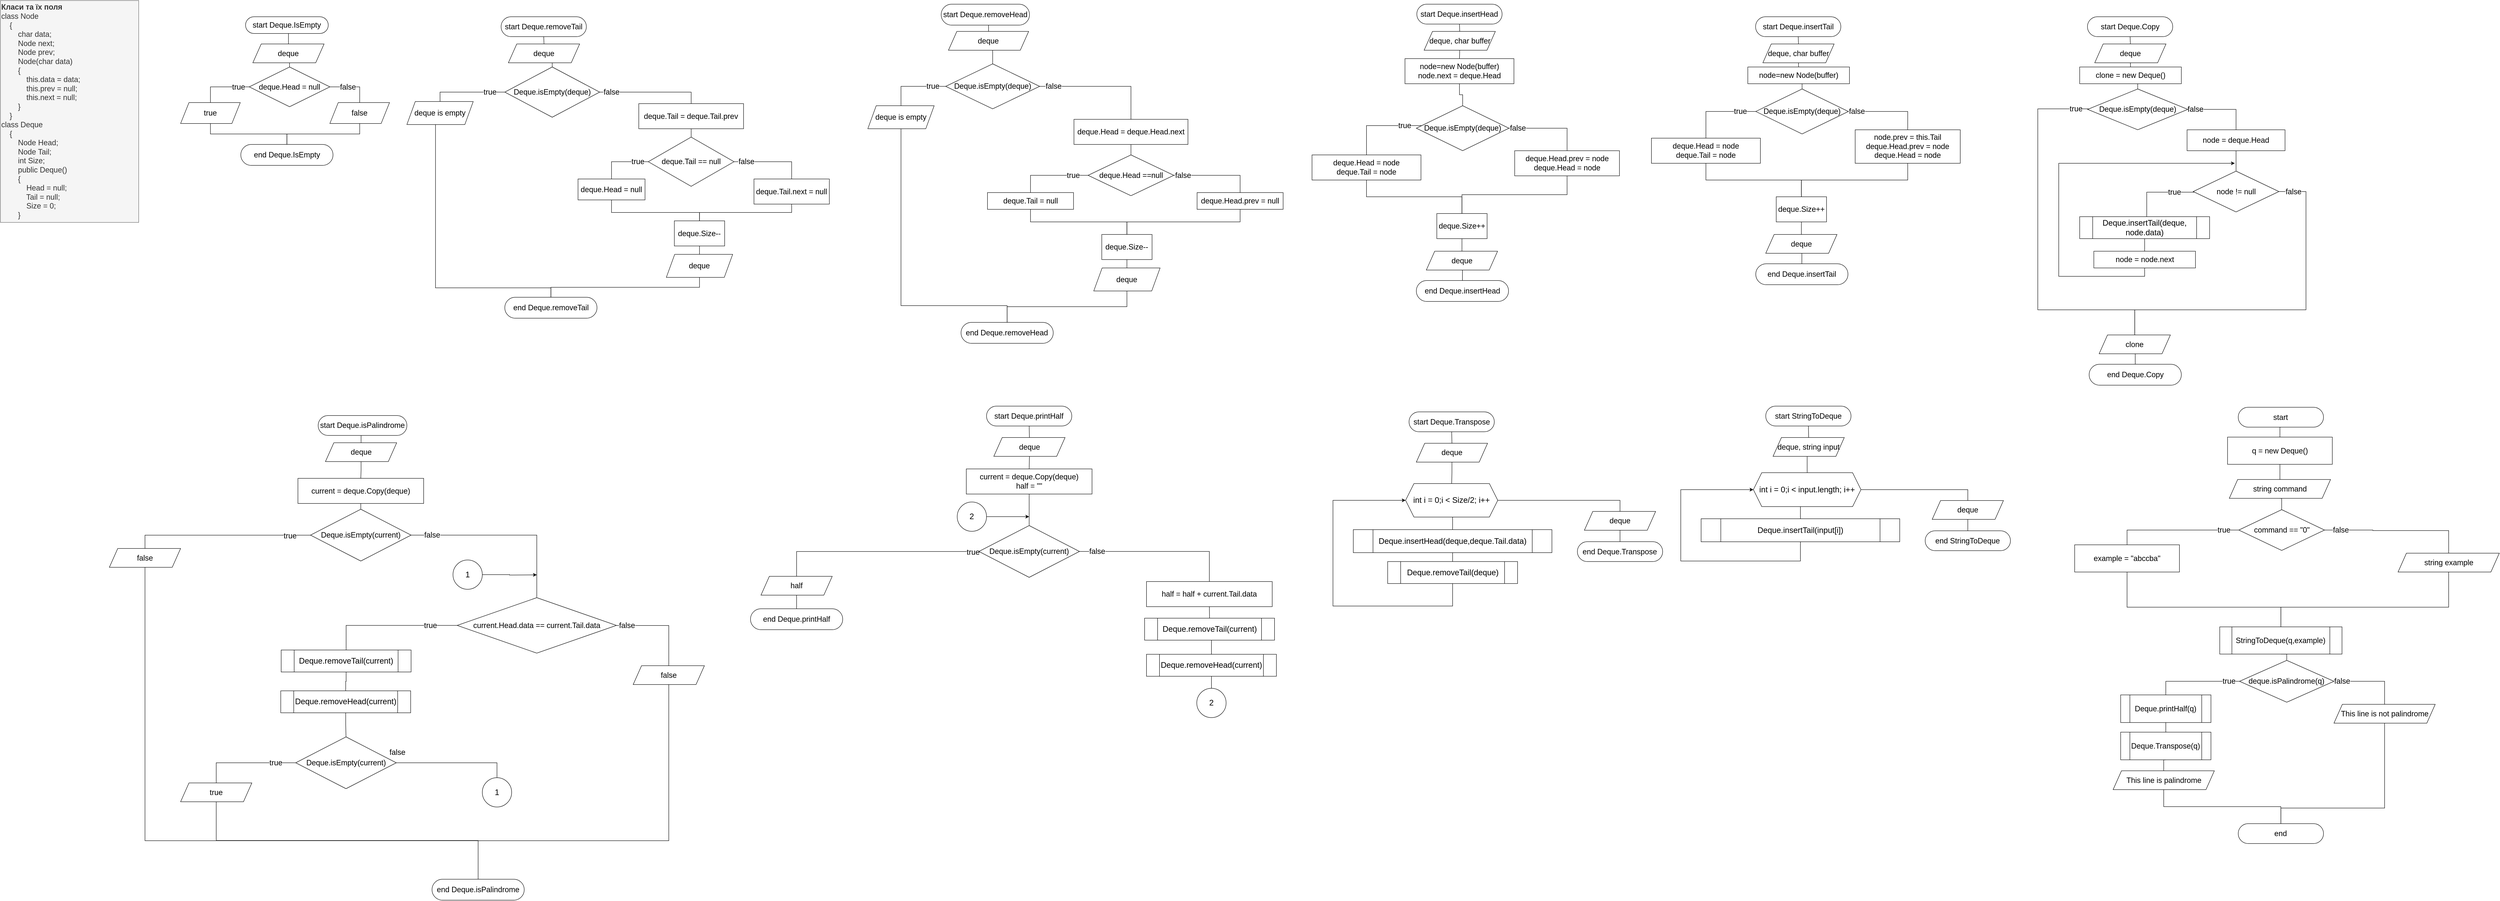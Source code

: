 <mxfile version="18.1.2" type="device"><diagram id="VyiCHsdsO0OV7JlmVDqr" name="lab6"><mxGraphModel dx="1468" dy="2043" grid="1" gridSize="10" guides="1" tooltips="1" connect="1" arrows="1" fold="1" page="1" pageScale="1" pageWidth="827" pageHeight="1169" math="0" shadow="0"><root><mxCell id="0"/><mxCell id="1" parent="0"/><mxCell id="o_QioZlCt-8rhubh0Qvv-1" style="edgeStyle=orthogonalEdgeStyle;rounded=0;orthogonalLoop=1;jettySize=auto;html=1;exitX=0.5;exitY=1;exitDx=0;exitDy=0;entryX=0.5;entryY=0;entryDx=0;entryDy=0;endArrow=none;endFill=0;" edge="1" parent="1" source="o_QioZlCt-8rhubh0Qvv-2" target="o_QioZlCt-8rhubh0Qvv-5"><mxGeometry relative="1" as="geometry"/></mxCell><mxCell id="o_QioZlCt-8rhubh0Qvv-2" value="&lt;span style=&quot;font-size: 18px;&quot;&gt;start Deque.removeTail&lt;/span&gt;" style="rounded=1;whiteSpace=wrap;html=1;arcSize=50;" vertex="1" parent="1"><mxGeometry x="1244.84" y="-1100" width="203.44" height="47.5" as="geometry"/></mxCell><mxCell id="o_QioZlCt-8rhubh0Qvv-3" value="&lt;span style=&quot;font-size: 18px;&quot;&gt;end Deque.&lt;/span&gt;&lt;span style=&quot;font-size: 18px;&quot;&gt;removeTail&lt;/span&gt;" style="rounded=1;whiteSpace=wrap;html=1;arcSize=50;" vertex="1" parent="1"><mxGeometry x="1253.67" y="-430" width="220" height="50" as="geometry"/></mxCell><mxCell id="o_QioZlCt-8rhubh0Qvv-4" style="edgeStyle=orthogonalEdgeStyle;rounded=0;orthogonalLoop=1;jettySize=auto;html=1;exitX=0.5;exitY=1;exitDx=0;exitDy=0;entryX=0.5;entryY=0;entryDx=0;entryDy=0;endArrow=none;endFill=0;fontSize=18;" edge="1" parent="1" source="o_QioZlCt-8rhubh0Qvv-5" target="o_QioZlCt-8rhubh0Qvv-8"><mxGeometry relative="1" as="geometry"/></mxCell><mxCell id="o_QioZlCt-8rhubh0Qvv-5" value="deque" style="shape=parallelogram;perimeter=parallelogramPerimeter;whiteSpace=wrap;html=1;fixedSize=1;fontSize=18;" vertex="1" parent="1"><mxGeometry x="1262.22" y="-1035" width="170" height="45" as="geometry"/></mxCell><mxCell id="o_QioZlCt-8rhubh0Qvv-6" value="true" style="edgeStyle=orthogonalEdgeStyle;rounded=0;orthogonalLoop=1;jettySize=auto;html=1;endArrow=none;endFill=0;fontSize=18;entryX=0.5;entryY=0;entryDx=0;entryDy=0;" edge="1" parent="1" source="o_QioZlCt-8rhubh0Qvv-8" target="o_QioZlCt-8rhubh0Qvv-10"><mxGeometry x="-0.601" relative="1" as="geometry"><mxPoint as="offset"/><mxPoint x="1244.85" y="-840" as="targetPoint"/></mxGeometry></mxCell><mxCell id="o_QioZlCt-8rhubh0Qvv-7" value="false" style="edgeStyle=orthogonalEdgeStyle;rounded=0;orthogonalLoop=1;jettySize=auto;html=1;endArrow=none;endFill=0;fontSize=18;exitX=1;exitY=0.5;exitDx=0;exitDy=0;entryX=0.5;entryY=0;entryDx=0;entryDy=0;" edge="1" parent="1" source="o_QioZlCt-8rhubh0Qvv-8" target="o_QioZlCt-8rhubh0Qvv-12"><mxGeometry x="-0.777" relative="1" as="geometry"><mxPoint as="offset"/><mxPoint x="1508.28" y="-892.5" as="targetPoint"/></mxGeometry></mxCell><mxCell id="o_QioZlCt-8rhubh0Qvv-8" value="Deque.isEmpty(deque)" style="rhombus;whiteSpace=wrap;html=1;fontSize=18;" vertex="1" parent="1"><mxGeometry x="1253.67" y="-980" width="226.33" height="120" as="geometry"/></mxCell><mxCell id="o_QioZlCt-8rhubh0Qvv-9" style="edgeStyle=orthogonalEdgeStyle;rounded=0;orthogonalLoop=1;jettySize=auto;html=1;endArrow=none;endFill=0;fontSize=18;entryX=0.5;entryY=0;entryDx=0;entryDy=0;exitX=0.5;exitY=1;exitDx=0;exitDy=0;" edge="1" parent="1" source="o_QioZlCt-8rhubh0Qvv-10" target="o_QioZlCt-8rhubh0Qvv-3"><mxGeometry relative="1" as="geometry"><mxPoint x="1343.53" y="-790" as="targetPoint"/><mxPoint x="1161.02" y="-840" as="sourcePoint"/><Array as="points"><mxPoint x="1099.28" y="-847.5"/><mxPoint x="1088.28" y="-847.5"/><mxPoint x="1088.28" y="-452.5"/><mxPoint x="1363.28" y="-452.5"/></Array></mxGeometry></mxCell><mxCell id="o_QioZlCt-8rhubh0Qvv-10" value="deque is empty" style="shape=parallelogram;perimeter=parallelogramPerimeter;whiteSpace=wrap;html=1;fixedSize=1;fontSize=18;" vertex="1" parent="1"><mxGeometry x="1020.0" y="-897.5" width="158.28" height="55" as="geometry"/></mxCell><mxCell id="o_QioZlCt-8rhubh0Qvv-11" style="edgeStyle=orthogonalEdgeStyle;rounded=0;orthogonalLoop=1;jettySize=auto;html=1;exitX=0.5;exitY=1;exitDx=0;exitDy=0;endArrow=none;endFill=0;fontSize=18;entryX=0.5;entryY=0;entryDx=0;entryDy=0;" edge="1" parent="1" source="o_QioZlCt-8rhubh0Qvv-12" target="o_QioZlCt-8rhubh0Qvv-17"><mxGeometry relative="1" as="geometry"><mxPoint x="1613.28" y="-822.5" as="targetPoint"/></mxGeometry></mxCell><mxCell id="o_QioZlCt-8rhubh0Qvv-12" value="deque.Tail = deque.Tail.prev" style="rounded=0;whiteSpace=wrap;html=1;fontSize=18;" vertex="1" parent="1"><mxGeometry x="1573.4" y="-892.5" width="250" height="60" as="geometry"/></mxCell><mxCell id="o_QioZlCt-8rhubh0Qvv-13" style="edgeStyle=orthogonalEdgeStyle;rounded=0;orthogonalLoop=1;jettySize=auto;html=1;exitX=0.5;exitY=1;exitDx=0;exitDy=0;endArrow=none;endFill=0;fontSize=18;entryX=0.5;entryY=0;entryDx=0;entryDy=0;" edge="1" parent="1" source="o_QioZlCt-8rhubh0Qvv-14" target="o_QioZlCt-8rhubh0Qvv-21"><mxGeometry relative="1" as="geometry"><mxPoint x="1508.345" y="-632.5" as="sourcePoint"/><mxPoint x="1718.28" y="-582.5" as="targetPoint"/><Array as="points"><mxPoint x="1508.28" y="-632.5"/><mxPoint x="1718.28" y="-632.5"/></Array></mxGeometry></mxCell><mxCell id="o_QioZlCt-8rhubh0Qvv-14" value="deque.Head = null" style="rounded=0;whiteSpace=wrap;html=1;fontSize=18;" vertex="1" parent="1"><mxGeometry x="1428.41" y="-712.5" width="159.87" height="50" as="geometry"/></mxCell><mxCell id="o_QioZlCt-8rhubh0Qvv-15" value="true" style="edgeStyle=orthogonalEdgeStyle;rounded=0;orthogonalLoop=1;jettySize=auto;html=1;endArrow=none;endFill=0;fontSize=18;entryX=0.5;entryY=0;entryDx=0;entryDy=0;" edge="1" parent="1" source="o_QioZlCt-8rhubh0Qvv-17" target="o_QioZlCt-8rhubh0Qvv-14"><mxGeometry x="-0.601" relative="1" as="geometry"><mxPoint as="offset"/><mxPoint x="1458.285" y="-727.5" as="targetPoint"/></mxGeometry></mxCell><mxCell id="o_QioZlCt-8rhubh0Qvv-16" value="false" style="edgeStyle=orthogonalEdgeStyle;rounded=0;orthogonalLoop=1;jettySize=auto;html=1;endArrow=none;endFill=0;fontSize=18;exitX=1;exitY=0.5;exitDx=0;exitDy=0;entryX=0.5;entryY=0;entryDx=0;entryDy=0;" edge="1" parent="1" source="o_QioZlCt-8rhubh0Qvv-17" target="o_QioZlCt-8rhubh0Qvv-19"><mxGeometry x="-0.67" relative="1" as="geometry"><mxPoint as="offset"/><mxPoint x="1898.53" y="-715" as="targetPoint"/></mxGeometry></mxCell><mxCell id="o_QioZlCt-8rhubh0Qvv-17" value="deque.Tail == null" style="rhombus;whiteSpace=wrap;html=1;fontSize=18;" vertex="1" parent="1"><mxGeometry x="1596.09" y="-812.5" width="204.61" height="117.5" as="geometry"/></mxCell><mxCell id="o_QioZlCt-8rhubh0Qvv-18" style="edgeStyle=orthogonalEdgeStyle;rounded=0;orthogonalLoop=1;jettySize=auto;html=1;exitX=0.5;exitY=1;exitDx=0;exitDy=0;entryX=0.5;entryY=0;entryDx=0;entryDy=0;fontSize=17;endArrow=none;endFill=0;" edge="1" parent="1" source="o_QioZlCt-8rhubh0Qvv-19" target="o_QioZlCt-8rhubh0Qvv-21"><mxGeometry relative="1" as="geometry"/></mxCell><mxCell id="o_QioZlCt-8rhubh0Qvv-19" value="deque.Tail.next = null" style="rounded=0;whiteSpace=wrap;html=1;fontSize=18;" vertex="1" parent="1"><mxGeometry x="1848.28" y="-712.5" width="179.87" height="60" as="geometry"/></mxCell><mxCell id="o_QioZlCt-8rhubh0Qvv-20" style="edgeStyle=orthogonalEdgeStyle;rounded=0;orthogonalLoop=1;jettySize=auto;html=1;exitX=0.5;exitY=1;exitDx=0;exitDy=0;fontSize=17;endArrow=none;endFill=0;entryX=0.5;entryY=0;entryDx=0;entryDy=0;" edge="1" parent="1" source="o_QioZlCt-8rhubh0Qvv-21" target="o_QioZlCt-8rhubh0Qvv-23"><mxGeometry relative="1" as="geometry"><mxPoint x="1708.28" y="-512.5" as="targetPoint"/></mxGeometry></mxCell><mxCell id="o_QioZlCt-8rhubh0Qvv-21" value="deque.Size--" style="rounded=0;whiteSpace=wrap;html=1;fontSize=18;" vertex="1" parent="1"><mxGeometry x="1658.28" y="-612.5" width="120" height="60" as="geometry"/></mxCell><mxCell id="o_QioZlCt-8rhubh0Qvv-22" style="edgeStyle=orthogonalEdgeStyle;rounded=0;orthogonalLoop=1;jettySize=auto;html=1;exitX=0.5;exitY=1;exitDx=0;exitDy=0;fontSize=17;endArrow=none;endFill=0;" edge="1" parent="1" source="o_QioZlCt-8rhubh0Qvv-23" target="o_QioZlCt-8rhubh0Qvv-3"><mxGeometry relative="1" as="geometry"/></mxCell><mxCell id="o_QioZlCt-8rhubh0Qvv-23" value="deque" style="shape=parallelogram;perimeter=parallelogramPerimeter;whiteSpace=wrap;html=1;fixedSize=1;fontSize=18;" vertex="1" parent="1"><mxGeometry x="1639.14" y="-532.5" width="158.28" height="55" as="geometry"/></mxCell><mxCell id="bGZsAfVtfT29SWfMeqag-1" style="edgeStyle=orthogonalEdgeStyle;rounded=0;orthogonalLoop=1;jettySize=auto;html=1;exitX=0.5;exitY=1;exitDx=0;exitDy=0;entryX=0.5;entryY=0;entryDx=0;entryDy=0;endArrow=none;endFill=0;" edge="1" parent="1" source="bGZsAfVtfT29SWfMeqag-2" target="bGZsAfVtfT29SWfMeqag-5"><mxGeometry relative="1" as="geometry"/></mxCell><mxCell id="bGZsAfVtfT29SWfMeqag-2" value="&lt;span style=&quot;font-size: 18px;&quot;&gt;start Deque.IsEmpty&lt;/span&gt;" style="rounded=1;whiteSpace=wrap;html=1;arcSize=50;" vertex="1" parent="1"><mxGeometry x="634.99" y="-1100" width="197.38" height="40" as="geometry"/></mxCell><mxCell id="bGZsAfVtfT29SWfMeqag-3" value="&lt;span style=&quot;font-size: 18px;&quot;&gt;end Deque.IsEmpty&lt;/span&gt;" style="rounded=1;whiteSpace=wrap;html=1;arcSize=50;" vertex="1" parent="1"><mxGeometry x="623.68" y="-795" width="220" height="50" as="geometry"/></mxCell><mxCell id="bGZsAfVtfT29SWfMeqag-4" style="edgeStyle=orthogonalEdgeStyle;rounded=0;orthogonalLoop=1;jettySize=auto;html=1;exitX=0.5;exitY=1;exitDx=0;exitDy=0;entryX=0.5;entryY=0;entryDx=0;entryDy=0;endArrow=none;endFill=0;fontSize=18;" edge="1" parent="1" source="bGZsAfVtfT29SWfMeqag-5" target="bGZsAfVtfT29SWfMeqag-8"><mxGeometry relative="1" as="geometry"/></mxCell><mxCell id="bGZsAfVtfT29SWfMeqag-5" value="deque" style="shape=parallelogram;perimeter=parallelogramPerimeter;whiteSpace=wrap;html=1;fixedSize=1;fontSize=18;" vertex="1" parent="1"><mxGeometry x="652.37" y="-1035" width="170" height="45" as="geometry"/></mxCell><mxCell id="bGZsAfVtfT29SWfMeqag-6" value="true" style="edgeStyle=orthogonalEdgeStyle;rounded=0;orthogonalLoop=1;jettySize=auto;html=1;endArrow=none;endFill=0;fontSize=18;entryX=0.5;entryY=0;entryDx=0;entryDy=0;" edge="1" parent="1" source="bGZsAfVtfT29SWfMeqag-8" target="bGZsAfVtfT29SWfMeqag-10"><mxGeometry x="-0.601" relative="1" as="geometry"><mxPoint as="offset"/><mxPoint x="635" y="-840" as="targetPoint"/></mxGeometry></mxCell><mxCell id="bGZsAfVtfT29SWfMeqag-7" value="false" style="edgeStyle=orthogonalEdgeStyle;rounded=0;orthogonalLoop=1;jettySize=auto;html=1;entryX=0.5;entryY=0;entryDx=0;entryDy=0;endArrow=none;endFill=0;fontSize=18;exitX=1;exitY=0.5;exitDx=0;exitDy=0;" edge="1" parent="1" source="bGZsAfVtfT29SWfMeqag-8" target="bGZsAfVtfT29SWfMeqag-12"><mxGeometry x="-0.208" relative="1" as="geometry"><mxPoint as="offset"/><mxPoint x="931.435" y="-890" as="targetPoint"/></mxGeometry></mxCell><mxCell id="bGZsAfVtfT29SWfMeqag-8" value="deque.Head = null" style="rhombus;whiteSpace=wrap;html=1;fontSize=18;" vertex="1" parent="1"><mxGeometry x="643.82" y="-980" width="192.37" height="95" as="geometry"/></mxCell><mxCell id="bGZsAfVtfT29SWfMeqag-9" style="edgeStyle=orthogonalEdgeStyle;rounded=0;orthogonalLoop=1;jettySize=auto;html=1;endArrow=none;endFill=0;fontSize=18;entryX=0.5;entryY=0;entryDx=0;entryDy=0;exitX=0.5;exitY=1;exitDx=0;exitDy=0;" edge="1" parent="1" source="bGZsAfVtfT29SWfMeqag-10" target="bGZsAfVtfT29SWfMeqag-3"><mxGeometry relative="1" as="geometry"><mxPoint x="733.68" y="-790" as="targetPoint"/><mxPoint x="551.17" y="-840" as="sourcePoint"/><Array as="points"><mxPoint x="551.37" y="-820"/><mxPoint x="733.37" y="-820"/></Array></mxGeometry></mxCell><mxCell id="bGZsAfVtfT29SWfMeqag-10" value="true" style="shape=parallelogram;perimeter=parallelogramPerimeter;whiteSpace=wrap;html=1;fixedSize=1;fontSize=18;" vertex="1" parent="1"><mxGeometry x="480" y="-895" width="142.37" height="50" as="geometry"/></mxCell><mxCell id="bGZsAfVtfT29SWfMeqag-11" style="edgeStyle=orthogonalEdgeStyle;rounded=0;orthogonalLoop=1;jettySize=auto;html=1;exitX=0.5;exitY=1;exitDx=0;exitDy=0;entryX=0.5;entryY=0;entryDx=0;entryDy=0;endArrow=none;endFill=0;fontSize=18;" edge="1" parent="1" source="bGZsAfVtfT29SWfMeqag-12" target="bGZsAfVtfT29SWfMeqag-3"><mxGeometry relative="1" as="geometry"><mxPoint x="735" y="-740" as="targetPoint"/></mxGeometry></mxCell><mxCell id="bGZsAfVtfT29SWfMeqag-12" value="false" style="shape=parallelogram;perimeter=parallelogramPerimeter;whiteSpace=wrap;html=1;fixedSize=1;fontSize=18;" vertex="1" parent="1"><mxGeometry x="836.19" y="-895" width="142.37" height="50" as="geometry"/></mxCell><mxCell id="u4O8m9HxbahT3ZiMr6Du-1" style="edgeStyle=orthogonalEdgeStyle;rounded=0;orthogonalLoop=1;jettySize=auto;html=1;exitX=0.5;exitY=1;exitDx=0;exitDy=0;entryX=0.5;entryY=0;entryDx=0;entryDy=0;endArrow=none;endFill=0;" edge="1" parent="1" source="u4O8m9HxbahT3ZiMr6Du-2" target="u4O8m9HxbahT3ZiMr6Du-4"><mxGeometry relative="1" as="geometry"/></mxCell><mxCell id="u4O8m9HxbahT3ZiMr6Du-2" value="&lt;span style=&quot;font-size: 18px;&quot;&gt;start Deque.removeHead&lt;/span&gt;" style="rounded=1;whiteSpace=wrap;html=1;arcSize=50;" vertex="1" parent="1"><mxGeometry x="2295.05" y="-1130" width="210.69" height="50" as="geometry"/></mxCell><mxCell id="u4O8m9HxbahT3ZiMr6Du-3" style="edgeStyle=orthogonalEdgeStyle;rounded=0;orthogonalLoop=1;jettySize=auto;html=1;exitX=0.5;exitY=1;exitDx=0;exitDy=0;entryX=0.5;entryY=0;entryDx=0;entryDy=0;fontSize=17;endArrow=none;endFill=0;" edge="1" parent="1" source="u4O8m9HxbahT3ZiMr6Du-4" target="u4O8m9HxbahT3ZiMr6Du-20"><mxGeometry relative="1" as="geometry"><mxPoint x="2422.785" y="-985" as="targetPoint"/></mxGeometry></mxCell><mxCell id="u4O8m9HxbahT3ZiMr6Du-4" value="deque" style="shape=parallelogram;perimeter=parallelogramPerimeter;whiteSpace=wrap;html=1;fixedSize=1;fontSize=18;" vertex="1" parent="1"><mxGeometry x="2312.43" y="-1065" width="191.37" height="45" as="geometry"/></mxCell><mxCell id="u4O8m9HxbahT3ZiMr6Du-5" value="true" style="edgeStyle=orthogonalEdgeStyle;rounded=0;orthogonalLoop=1;jettySize=auto;html=1;endArrow=none;endFill=0;fontSize=18;entryX=0.5;entryY=0;entryDx=0;entryDy=0;" edge="1" parent="1" source="u4O8m9HxbahT3ZiMr6Du-7" target="u4O8m9HxbahT3ZiMr6Du-13"><mxGeometry x="-0.601" relative="1" as="geometry"><mxPoint as="offset"/><mxPoint x="2491.07" y="-687.5" as="targetPoint"/></mxGeometry></mxCell><mxCell id="u4O8m9HxbahT3ZiMr6Du-6" value="false" style="edgeStyle=orthogonalEdgeStyle;rounded=0;orthogonalLoop=1;jettySize=auto;html=1;endArrow=none;endFill=0;fontSize=18;exitX=1;exitY=0.5;exitDx=0;exitDy=0;entryX=0.5;entryY=0;entryDx=0;entryDy=0;" edge="1" parent="1" source="u4O8m9HxbahT3ZiMr6Du-7" target="u4O8m9HxbahT3ZiMr6Du-15"><mxGeometry x="-0.777" relative="1" as="geometry"><mxPoint as="offset"/><mxPoint x="2970.875" y="-680" as="targetPoint"/></mxGeometry></mxCell><mxCell id="u4O8m9HxbahT3ZiMr6Du-7" value="deque.Head ==null" style="rhombus;whiteSpace=wrap;html=1;fontSize=18;" vertex="1" parent="1"><mxGeometry x="2645.6" y="-770" width="204.61" height="97.5" as="geometry"/></mxCell><mxCell id="u4O8m9HxbahT3ZiMr6Du-8" style="edgeStyle=orthogonalEdgeStyle;rounded=0;orthogonalLoop=1;jettySize=auto;html=1;exitX=0.5;exitY=1;exitDx=0;exitDy=0;fontSize=17;endArrow=none;endFill=0;entryX=0.5;entryY=0;entryDx=0;entryDy=0;" edge="1" parent="1" source="u4O8m9HxbahT3ZiMr6Du-9" target="u4O8m9HxbahT3ZiMr6Du-11"><mxGeometry relative="1" as="geometry"><mxPoint x="3093.93" y="-302.5" as="targetPoint"/></mxGeometry></mxCell><mxCell id="u4O8m9HxbahT3ZiMr6Du-9" value="deque.Size--" style="rounded=0;whiteSpace=wrap;html=1;fontSize=18;" vertex="1" parent="1"><mxGeometry x="2678.28" y="-580" width="120" height="60" as="geometry"/></mxCell><mxCell id="u4O8m9HxbahT3ZiMr6Du-10" style="edgeStyle=orthogonalEdgeStyle;rounded=0;orthogonalLoop=1;jettySize=auto;html=1;exitX=0.5;exitY=1;exitDx=0;exitDy=0;fontSize=17;endArrow=none;endFill=0;entryX=0.5;entryY=0;entryDx=0;entryDy=0;" edge="1" parent="1" source="u4O8m9HxbahT3ZiMr6Du-11" target="u4O8m9HxbahT3ZiMr6Du-23"><mxGeometry relative="1" as="geometry"><mxPoint x="2743.6" y="-340" as="targetPoint"/></mxGeometry></mxCell><mxCell id="u4O8m9HxbahT3ZiMr6Du-11" value="deque" style="shape=parallelogram;perimeter=parallelogramPerimeter;whiteSpace=wrap;html=1;fixedSize=1;fontSize=18;" vertex="1" parent="1"><mxGeometry x="2659.14" y="-500" width="158.28" height="55" as="geometry"/></mxCell><mxCell id="u4O8m9HxbahT3ZiMr6Du-12" style="edgeStyle=orthogonalEdgeStyle;rounded=0;orthogonalLoop=1;jettySize=auto;html=1;exitX=0.5;exitY=1;exitDx=0;exitDy=0;fontSize=17;endArrow=none;endFill=0;" edge="1" parent="1" source="u4O8m9HxbahT3ZiMr6Du-13" target="u4O8m9HxbahT3ZiMr6Du-9"><mxGeometry relative="1" as="geometry"/></mxCell><mxCell id="u4O8m9HxbahT3ZiMr6Du-13" value="deque.Tail = null" style="rounded=0;whiteSpace=wrap;html=1;fontSize=18;" vertex="1" parent="1"><mxGeometry x="2405.52" y="-680" width="205.31" height="40" as="geometry"/></mxCell><mxCell id="u4O8m9HxbahT3ZiMr6Du-14" style="edgeStyle=orthogonalEdgeStyle;rounded=0;orthogonalLoop=1;jettySize=auto;html=1;exitX=0.5;exitY=1;exitDx=0;exitDy=0;entryX=0.5;entryY=0;entryDx=0;entryDy=0;fontSize=19;endArrow=none;endFill=0;" edge="1" parent="1" source="u4O8m9HxbahT3ZiMr6Du-15" target="u4O8m9HxbahT3ZiMr6Du-9"><mxGeometry relative="1" as="geometry"/></mxCell><mxCell id="u4O8m9HxbahT3ZiMr6Du-15" value="deque.Head.prev = null" style="rounded=0;whiteSpace=wrap;html=1;fontSize=18;" vertex="1" parent="1"><mxGeometry x="2905.74" y="-680" width="205.31" height="40" as="geometry"/></mxCell><mxCell id="u4O8m9HxbahT3ZiMr6Du-16" style="edgeStyle=orthogonalEdgeStyle;rounded=0;orthogonalLoop=1;jettySize=auto;html=1;exitX=0.5;exitY=1;exitDx=0;exitDy=0;entryX=0.5;entryY=0;entryDx=0;entryDy=0;fontSize=19;endArrow=none;endFill=0;" edge="1" parent="1" source="u4O8m9HxbahT3ZiMr6Du-17" target="u4O8m9HxbahT3ZiMr6Du-7"><mxGeometry relative="1" as="geometry"/></mxCell><mxCell id="u4O8m9HxbahT3ZiMr6Du-17" value="deque.Head = deque.Head.next" style="rounded=0;whiteSpace=wrap;html=1;fontSize=18;" vertex="1" parent="1"><mxGeometry x="2611.89" y="-855" width="272.03" height="60" as="geometry"/></mxCell><mxCell id="u4O8m9HxbahT3ZiMr6Du-18" value="true" style="edgeStyle=orthogonalEdgeStyle;rounded=0;orthogonalLoop=1;jettySize=auto;html=1;endArrow=none;endFill=0;fontSize=18;entryX=0.5;entryY=0;entryDx=0;entryDy=0;" edge="1" parent="1" source="u4O8m9HxbahT3ZiMr6Du-20" target="u4O8m9HxbahT3ZiMr6Du-22"><mxGeometry x="-0.601" relative="1" as="geometry"><mxPoint as="offset"/><mxPoint x="2162.84" y="-872.5" as="targetPoint"/></mxGeometry></mxCell><mxCell id="u4O8m9HxbahT3ZiMr6Du-19" value="false" style="edgeStyle=orthogonalEdgeStyle;rounded=0;orthogonalLoop=1;jettySize=auto;html=1;endArrow=none;endFill=0;fontSize=18;exitX=1;exitY=0.5;exitDx=0;exitDy=0;entryX=0.5;entryY=0;entryDx=0;entryDy=0;" edge="1" parent="1" source="u4O8m9HxbahT3ZiMr6Du-20" target="u4O8m9HxbahT3ZiMr6Du-17"><mxGeometry x="-0.777" relative="1" as="geometry"><mxPoint as="offset"/><mxPoint x="2762.1" y="-867.5" as="targetPoint"/></mxGeometry></mxCell><mxCell id="u4O8m9HxbahT3ZiMr6Du-20" value="Deque.isEmpty(deque)" style="rhombus;whiteSpace=wrap;html=1;fontSize=18;" vertex="1" parent="1"><mxGeometry x="2305.81" y="-987.5" width="224.19" height="107.5" as="geometry"/></mxCell><mxCell id="u4O8m9HxbahT3ZiMr6Du-21" style="edgeStyle=orthogonalEdgeStyle;rounded=0;orthogonalLoop=1;jettySize=auto;html=1;exitX=0.5;exitY=1;exitDx=0;exitDy=0;entryX=0.5;entryY=0;entryDx=0;entryDy=0;fontSize=19;endArrow=none;endFill=0;" edge="1" parent="1" source="u4O8m9HxbahT3ZiMr6Du-22" target="u4O8m9HxbahT3ZiMr6Du-23"><mxGeometry relative="1" as="geometry"><Array as="points"><mxPoint x="2199.28" y="-410"/><mxPoint x="2452.28" y="-410"/></Array></mxGeometry></mxCell><mxCell id="u4O8m9HxbahT3ZiMr6Du-22" value="deque is empty" style="shape=parallelogram;perimeter=parallelogramPerimeter;whiteSpace=wrap;html=1;fixedSize=1;fontSize=18;" vertex="1" parent="1"><mxGeometry x="2120" y="-887.5" width="158.28" height="55" as="geometry"/></mxCell><mxCell id="u4O8m9HxbahT3ZiMr6Du-23" value="&lt;span style=&quot;font-size: 18px;&quot;&gt;end Deque.&lt;/span&gt;&lt;span style=&quot;font-size: 18px;&quot;&gt;removeHead&lt;/span&gt;" style="rounded=1;whiteSpace=wrap;html=1;arcSize=50;" vertex="1" parent="1"><mxGeometry x="2342.42" y="-370" width="220" height="50" as="geometry"/></mxCell><mxCell id="Xji2XBrmlV1J4LR9YGyv-1" style="edgeStyle=orthogonalEdgeStyle;rounded=0;orthogonalLoop=1;jettySize=auto;html=1;exitX=0.5;exitY=1;exitDx=0;exitDy=0;entryX=0.5;entryY=0;entryDx=0;entryDy=0;endArrow=none;endFill=0;" edge="1" parent="1" source="Xji2XBrmlV1J4LR9YGyv-2" target="Xji2XBrmlV1J4LR9YGyv-5"><mxGeometry relative="1" as="geometry"/></mxCell><mxCell id="Xji2XBrmlV1J4LR9YGyv-2" value="&lt;span style=&quot;font-size: 18px;&quot;&gt;start Deque.insertHead&lt;/span&gt;" style="rounded=1;whiteSpace=wrap;html=1;arcSize=50;" vertex="1" parent="1"><mxGeometry x="3430.13" y="-1130" width="203.44" height="47.5" as="geometry"/></mxCell><mxCell id="Xji2XBrmlV1J4LR9YGyv-3" value="&lt;span style=&quot;font-size: 18px;&quot;&gt;end Deque.&lt;/span&gt;&lt;span style=&quot;font-size: 18px;&quot;&gt;insertHead&lt;/span&gt;" style="rounded=1;whiteSpace=wrap;html=1;arcSize=50;" vertex="1" parent="1"><mxGeometry x="3428.96" y="-470" width="220" height="50" as="geometry"/></mxCell><mxCell id="Xji2XBrmlV1J4LR9YGyv-4" style="edgeStyle=orthogonalEdgeStyle;rounded=0;orthogonalLoop=1;jettySize=auto;html=1;exitX=0.5;exitY=1;exitDx=0;exitDy=0;entryX=0.5;entryY=0;entryDx=0;entryDy=0;endArrow=none;endFill=0;fontSize=18;" edge="1" parent="1" source="Xji2XBrmlV1J4LR9YGyv-5" target="Xji2XBrmlV1J4LR9YGyv-15"><mxGeometry relative="1" as="geometry"><mxPoint x="3541.265" y="-1010" as="targetPoint"/></mxGeometry></mxCell><mxCell id="Xji2XBrmlV1J4LR9YGyv-5" value="deque, char buffer" style="shape=parallelogram;perimeter=parallelogramPerimeter;whiteSpace=wrap;html=1;fixedSize=1;fontSize=18;" vertex="1" parent="1"><mxGeometry x="3447.51" y="-1065" width="170" height="45" as="geometry"/></mxCell><mxCell id="Xji2XBrmlV1J4LR9YGyv-6" value="true" style="edgeStyle=orthogonalEdgeStyle;rounded=0;orthogonalLoop=1;jettySize=auto;html=1;endArrow=none;endFill=0;fontSize=18;entryX=0.5;entryY=0;entryDx=0;entryDy=0;" edge="1" parent="1" source="Xji2XBrmlV1J4LR9YGyv-8" target="Xji2XBrmlV1J4LR9YGyv-16"><mxGeometry x="-0.601" relative="1" as="geometry"><mxPoint as="offset"/><mxPoint x="3289.14" y="-805" as="targetPoint"/><Array as="points"><mxPoint x="3310" y="-840"/></Array></mxGeometry></mxCell><mxCell id="Xji2XBrmlV1J4LR9YGyv-7" value="false" style="edgeStyle=orthogonalEdgeStyle;rounded=0;orthogonalLoop=1;jettySize=auto;html=1;endArrow=none;endFill=0;fontSize=18;exitX=1;exitY=0.5;exitDx=0;exitDy=0;entryX=0.5;entryY=0;entryDx=0;entryDy=0;" edge="1" parent="1" source="Xji2XBrmlV1J4LR9YGyv-8" target="Xji2XBrmlV1J4LR9YGyv-11"><mxGeometry x="-0.777" relative="1" as="geometry"><mxPoint as="offset"/><mxPoint x="3698.28" y="-800" as="targetPoint"/></mxGeometry></mxCell><mxCell id="Xji2XBrmlV1J4LR9YGyv-8" value="Deque.isEmpty(deque)" style="rhombus;whiteSpace=wrap;html=1;fontSize=18;" vertex="1" parent="1"><mxGeometry x="3428.96" y="-887.5" width="221.04" height="107.5" as="geometry"/></mxCell><mxCell id="Xji2XBrmlV1J4LR9YGyv-9" style="edgeStyle=orthogonalEdgeStyle;rounded=0;orthogonalLoop=1;jettySize=auto;html=1;endArrow=none;endFill=0;fontSize=18;entryX=0.5;entryY=0;entryDx=0;entryDy=0;exitX=0.5;exitY=1;exitDx=0;exitDy=0;" edge="1" parent="1" source="Xji2XBrmlV1J4LR9YGyv-16" target="Xji2XBrmlV1J4LR9YGyv-13"><mxGeometry relative="1" as="geometry"><mxPoint x="3533.53" y="-697.5" as="targetPoint"/><mxPoint x="3289.14" y="-750" as="sourcePoint"/></mxGeometry></mxCell><mxCell id="Xji2XBrmlV1J4LR9YGyv-10" style="edgeStyle=orthogonalEdgeStyle;rounded=0;orthogonalLoop=1;jettySize=auto;html=1;exitX=0.5;exitY=1;exitDx=0;exitDy=0;endArrow=none;endFill=0;fontSize=18;entryX=0.5;entryY=0;entryDx=0;entryDy=0;" edge="1" parent="1" source="Xji2XBrmlV1J4LR9YGyv-11" target="Xji2XBrmlV1J4LR9YGyv-13"><mxGeometry relative="1" as="geometry"><mxPoint x="3888.395" y="-720" as="targetPoint"/></mxGeometry></mxCell><mxCell id="Xji2XBrmlV1J4LR9YGyv-11" value="deque.Head.prev = node&lt;br&gt;deque.Head = node" style="rounded=0;whiteSpace=wrap;html=1;fontSize=18;" vertex="1" parent="1"><mxGeometry x="3663.67" y="-780" width="250" height="60" as="geometry"/></mxCell><mxCell id="Xji2XBrmlV1J4LR9YGyv-12" style="edgeStyle=orthogonalEdgeStyle;rounded=0;orthogonalLoop=1;jettySize=auto;html=1;exitX=0.5;exitY=1;exitDx=0;exitDy=0;entryX=0.5;entryY=0;entryDx=0;entryDy=0;fontSize=17;endArrow=none;endFill=0;" edge="1" parent="1" source="Xji2XBrmlV1J4LR9YGyv-13" target="Xji2XBrmlV1J4LR9YGyv-18"><mxGeometry relative="1" as="geometry"/></mxCell><mxCell id="Xji2XBrmlV1J4LR9YGyv-13" value="deque.Size++" style="rounded=0;whiteSpace=wrap;html=1;fontSize=18;" vertex="1" parent="1"><mxGeometry x="3477.81" y="-630" width="120" height="60" as="geometry"/></mxCell><mxCell id="Xji2XBrmlV1J4LR9YGyv-14" style="edgeStyle=orthogonalEdgeStyle;rounded=0;orthogonalLoop=1;jettySize=auto;html=1;exitX=0.5;exitY=1;exitDx=0;exitDy=0;entryX=0.5;entryY=0;entryDx=0;entryDy=0;fontSize=17;endArrow=none;endFill=0;" edge="1" parent="1" source="Xji2XBrmlV1J4LR9YGyv-15" target="Xji2XBrmlV1J4LR9YGyv-8"><mxGeometry relative="1" as="geometry"/></mxCell><mxCell id="Xji2XBrmlV1J4LR9YGyv-15" value="node=new Node(buffer)&lt;br&gt;node.next = deque.Head" style="rounded=0;whiteSpace=wrap;html=1;fontSize=18;" vertex="1" parent="1"><mxGeometry x="3401.85" y="-1000" width="260" height="60" as="geometry"/></mxCell><mxCell id="Xji2XBrmlV1J4LR9YGyv-16" value="deque.Head = node&lt;br&gt;deque.Tail = node" style="rounded=0;whiteSpace=wrap;html=1;fontSize=18;" vertex="1" parent="1"><mxGeometry x="3180" y="-770" width="260" height="60" as="geometry"/></mxCell><mxCell id="Xji2XBrmlV1J4LR9YGyv-17" style="edgeStyle=orthogonalEdgeStyle;rounded=0;orthogonalLoop=1;jettySize=auto;html=1;exitX=0.5;exitY=1;exitDx=0;exitDy=0;entryX=0.5;entryY=0;entryDx=0;entryDy=0;fontSize=17;endArrow=none;endFill=0;" edge="1" parent="1" source="Xji2XBrmlV1J4LR9YGyv-18" target="Xji2XBrmlV1J4LR9YGyv-3"><mxGeometry relative="1" as="geometry"/></mxCell><mxCell id="Xji2XBrmlV1J4LR9YGyv-18" value="deque" style="shape=parallelogram;perimeter=parallelogramPerimeter;whiteSpace=wrap;html=1;fixedSize=1;fontSize=18;" vertex="1" parent="1"><mxGeometry x="3452.81" y="-540" width="170" height="45" as="geometry"/></mxCell><mxCell id="3dQMQqFIawBoWoccFrTX-1" style="edgeStyle=orthogonalEdgeStyle;rounded=0;orthogonalLoop=1;jettySize=auto;html=1;exitX=0.5;exitY=1;exitDx=0;exitDy=0;entryX=0.5;entryY=0;entryDx=0;entryDy=0;endArrow=none;endFill=0;" edge="1" parent="1" source="3dQMQqFIawBoWoccFrTX-2" target="3dQMQqFIawBoWoccFrTX-5"><mxGeometry relative="1" as="geometry"/></mxCell><mxCell id="3dQMQqFIawBoWoccFrTX-2" value="&lt;span style=&quot;font-size: 18px;&quot;&gt;start Deque.insertTail&lt;/span&gt;" style="rounded=1;whiteSpace=wrap;html=1;arcSize=50;" vertex="1" parent="1"><mxGeometry x="4238.54" y="-1100" width="203.44" height="47.5" as="geometry"/></mxCell><mxCell id="3dQMQqFIawBoWoccFrTX-3" value="&lt;span style=&quot;font-size: 18px;&quot;&gt;end Deque.&lt;/span&gt;&lt;span style=&quot;font-size: 18px;&quot;&gt;insertTail&lt;/span&gt;" style="rounded=1;whiteSpace=wrap;html=1;arcSize=50;" vertex="1" parent="1"><mxGeometry x="4238.96" y="-510" width="220" height="50" as="geometry"/></mxCell><mxCell id="3dQMQqFIawBoWoccFrTX-4" style="edgeStyle=orthogonalEdgeStyle;rounded=0;orthogonalLoop=1;jettySize=auto;html=1;exitX=0.5;exitY=1;exitDx=0;exitDy=0;entryX=0.5;entryY=0;entryDx=0;entryDy=0;endArrow=none;endFill=0;fontSize=18;" edge="1" parent="1" source="3dQMQqFIawBoWoccFrTX-5" target="3dQMQqFIawBoWoccFrTX-18"><mxGeometry relative="1" as="geometry"><mxPoint x="4341.85" y="-1040" as="targetPoint"/></mxGeometry></mxCell><mxCell id="3dQMQqFIawBoWoccFrTX-5" value="deque, char buffer" style="shape=parallelogram;perimeter=parallelogramPerimeter;whiteSpace=wrap;html=1;fixedSize=1;fontSize=18;" vertex="1" parent="1"><mxGeometry x="4255.92" y="-1035" width="170" height="45" as="geometry"/></mxCell><mxCell id="3dQMQqFIawBoWoccFrTX-6" value="true" style="edgeStyle=orthogonalEdgeStyle;rounded=0;orthogonalLoop=1;jettySize=auto;html=1;endArrow=none;endFill=0;fontSize=18;entryX=0.5;entryY=0;entryDx=0;entryDy=0;exitX=0;exitY=0.5;exitDx=0;exitDy=0;" edge="1" parent="1" source="3dQMQqFIawBoWoccFrTX-8" target="3dQMQqFIawBoWoccFrTX-15"><mxGeometry x="-0.601" relative="1" as="geometry"><mxPoint as="offset"/><mxPoint x="4099.14" y="-845" as="targetPoint"/><Array as="points"><mxPoint x="4120" y="-874"/></Array></mxGeometry></mxCell><mxCell id="3dQMQqFIawBoWoccFrTX-7" value="false" style="edgeStyle=orthogonalEdgeStyle;rounded=0;orthogonalLoop=1;jettySize=auto;html=1;endArrow=none;endFill=0;fontSize=18;exitX=1;exitY=0.5;exitDx=0;exitDy=0;entryX=0.5;entryY=0;entryDx=0;entryDy=0;" edge="1" parent="1" source="3dQMQqFIawBoWoccFrTX-8" target="3dQMQqFIawBoWoccFrTX-11"><mxGeometry x="-0.777" relative="1" as="geometry"><mxPoint as="offset"/><mxPoint x="4508.28" y="-840" as="targetPoint"/></mxGeometry></mxCell><mxCell id="3dQMQqFIawBoWoccFrTX-8" value="Deque.isEmpty(deque)" style="rhombus;whiteSpace=wrap;html=1;fontSize=18;" vertex="1" parent="1"><mxGeometry x="4238.96" y="-927.5" width="221.04" height="107.5" as="geometry"/></mxCell><mxCell id="3dQMQqFIawBoWoccFrTX-9" style="edgeStyle=orthogonalEdgeStyle;rounded=0;orthogonalLoop=1;jettySize=auto;html=1;endArrow=none;endFill=0;fontSize=18;entryX=0.5;entryY=0;entryDx=0;entryDy=0;exitX=0.5;exitY=1;exitDx=0;exitDy=0;" edge="1" parent="1" source="3dQMQqFIawBoWoccFrTX-15" target="3dQMQqFIawBoWoccFrTX-13"><mxGeometry relative="1" as="geometry"><mxPoint x="4343.53" y="-737.5" as="targetPoint"/><mxPoint x="4099.14" y="-790" as="sourcePoint"/></mxGeometry></mxCell><mxCell id="3dQMQqFIawBoWoccFrTX-10" style="edgeStyle=orthogonalEdgeStyle;rounded=0;orthogonalLoop=1;jettySize=auto;html=1;exitX=0.5;exitY=1;exitDx=0;exitDy=0;endArrow=none;endFill=0;fontSize=18;entryX=0.5;entryY=0;entryDx=0;entryDy=0;" edge="1" parent="1" source="3dQMQqFIawBoWoccFrTX-11" target="3dQMQqFIawBoWoccFrTX-13"><mxGeometry relative="1" as="geometry"><mxPoint x="4698.395" y="-760" as="targetPoint"/></mxGeometry></mxCell><mxCell id="3dQMQqFIawBoWoccFrTX-11" value="node.prev = this.Tail&lt;br&gt;deque.Head.prev = node&lt;br&gt;deque.Head = node" style="rounded=0;whiteSpace=wrap;html=1;fontSize=18;" vertex="1" parent="1"><mxGeometry x="4476.22" y="-830" width="250.73" height="80" as="geometry"/></mxCell><mxCell id="3dQMQqFIawBoWoccFrTX-12" style="edgeStyle=orthogonalEdgeStyle;rounded=0;orthogonalLoop=1;jettySize=auto;html=1;exitX=0.5;exitY=1;exitDx=0;exitDy=0;entryX=0.5;entryY=0;entryDx=0;entryDy=0;fontSize=17;endArrow=none;endFill=0;" edge="1" parent="1" source="3dQMQqFIawBoWoccFrTX-13" target="3dQMQqFIawBoWoccFrTX-17"><mxGeometry relative="1" as="geometry"/></mxCell><mxCell id="3dQMQqFIawBoWoccFrTX-13" value="deque.Size++" style="rounded=0;whiteSpace=wrap;html=1;fontSize=18;" vertex="1" parent="1"><mxGeometry x="4287.81" y="-670" width="120" height="60" as="geometry"/></mxCell><mxCell id="3dQMQqFIawBoWoccFrTX-14" style="edgeStyle=orthogonalEdgeStyle;rounded=0;orthogonalLoop=1;jettySize=auto;html=1;exitX=0.5;exitY=1;exitDx=0;exitDy=0;entryX=0.5;entryY=0;entryDx=0;entryDy=0;fontSize=17;endArrow=none;endFill=0;" edge="1" parent="1" target="3dQMQqFIawBoWoccFrTX-8"><mxGeometry relative="1" as="geometry"><mxPoint x="4341.85" y="-980" as="sourcePoint"/></mxGeometry></mxCell><mxCell id="3dQMQqFIawBoWoccFrTX-15" value="deque.Head = node&lt;br&gt;deque.Tail = node" style="rounded=0;whiteSpace=wrap;html=1;fontSize=18;" vertex="1" parent="1"><mxGeometry x="3990" y="-810" width="260" height="60" as="geometry"/></mxCell><mxCell id="3dQMQqFIawBoWoccFrTX-16" style="edgeStyle=orthogonalEdgeStyle;rounded=0;orthogonalLoop=1;jettySize=auto;html=1;exitX=0.5;exitY=1;exitDx=0;exitDy=0;entryX=0.5;entryY=0;entryDx=0;entryDy=0;fontSize=17;endArrow=none;endFill=0;" edge="1" parent="1" source="3dQMQqFIawBoWoccFrTX-17" target="3dQMQqFIawBoWoccFrTX-3"><mxGeometry relative="1" as="geometry"/></mxCell><mxCell id="3dQMQqFIawBoWoccFrTX-17" value="deque" style="shape=parallelogram;perimeter=parallelogramPerimeter;whiteSpace=wrap;html=1;fixedSize=1;fontSize=18;" vertex="1" parent="1"><mxGeometry x="4262.81" y="-580" width="170" height="45" as="geometry"/></mxCell><mxCell id="3dQMQqFIawBoWoccFrTX-18" value="node=new Node(buffer)&lt;br&gt;" style="rounded=0;whiteSpace=wrap;html=1;fontSize=18;" vertex="1" parent="1"><mxGeometry x="4219.99" y="-980" width="242.55" height="40" as="geometry"/></mxCell><mxCell id="ec28ucDVe-5eUwPAyIqo-2" style="edgeStyle=orthogonalEdgeStyle;rounded=0;orthogonalLoop=1;jettySize=auto;html=1;exitX=0.5;exitY=1;exitDx=0;exitDy=0;entryX=0.5;entryY=0;entryDx=0;entryDy=0;endArrow=none;endFill=0;" edge="1" parent="1" source="ec28ucDVe-5eUwPAyIqo-3" target="ec28ucDVe-5eUwPAyIqo-6"><mxGeometry relative="1" as="geometry"/></mxCell><mxCell id="ec28ucDVe-5eUwPAyIqo-3" value="&lt;span style=&quot;font-size: 18px;&quot;&gt;start Deque.Copy&lt;/span&gt;" style="rounded=1;whiteSpace=wrap;html=1;arcSize=50;" vertex="1" parent="1"><mxGeometry x="5030.54" y="-1100" width="203.44" height="47.5" as="geometry"/></mxCell><mxCell id="ec28ucDVe-5eUwPAyIqo-4" value="&lt;span style=&quot;font-size: 18px;&quot;&gt;end Deque.&lt;/span&gt;&lt;span style=&quot;font-size: 18px;&quot;&gt;Copy&lt;/span&gt;" style="rounded=1;whiteSpace=wrap;html=1;arcSize=50;" vertex="1" parent="1"><mxGeometry x="5034.54" y="-270" width="220" height="50" as="geometry"/></mxCell><mxCell id="ec28ucDVe-5eUwPAyIqo-5" style="edgeStyle=orthogonalEdgeStyle;rounded=0;orthogonalLoop=1;jettySize=auto;html=1;exitX=0.5;exitY=1;exitDx=0;exitDy=0;entryX=0.5;entryY=0;entryDx=0;entryDy=0;endArrow=none;endFill=0;fontSize=18;" edge="1" parent="1" source="ec28ucDVe-5eUwPAyIqo-6" target="ec28ucDVe-5eUwPAyIqo-19"><mxGeometry relative="1" as="geometry"><mxPoint x="5133.85" y="-1040" as="targetPoint"/></mxGeometry></mxCell><mxCell id="ec28ucDVe-5eUwPAyIqo-6" value="deque" style="shape=parallelogram;perimeter=parallelogramPerimeter;whiteSpace=wrap;html=1;fixedSize=1;fontSize=18;" vertex="1" parent="1"><mxGeometry x="5047.92" y="-1035" width="170" height="45" as="geometry"/></mxCell><mxCell id="ec28ucDVe-5eUwPAyIqo-7" value="true" style="edgeStyle=orthogonalEdgeStyle;rounded=0;orthogonalLoop=1;jettySize=auto;html=1;endArrow=none;endFill=0;fontSize=18;entryX=0.5;entryY=0;entryDx=0;entryDy=0;" edge="1" parent="1" source="ec28ucDVe-5eUwPAyIqo-9" target="ec28ucDVe-5eUwPAyIqo-18"><mxGeometry x="-0.929" relative="1" as="geometry"><mxPoint as="offset"/><mxPoint x="5143.39" y="-470" as="targetPoint"/><Array as="points"><mxPoint x="4912" y="-880"/><mxPoint x="4912" y="-400"/><mxPoint x="5143" y="-400"/></Array></mxGeometry></mxCell><mxCell id="ec28ucDVe-5eUwPAyIqo-8" value="false" style="edgeStyle=orthogonalEdgeStyle;rounded=0;orthogonalLoop=1;jettySize=auto;html=1;endArrow=none;endFill=0;fontSize=18;exitX=1;exitY=0.5;exitDx=0;exitDy=0;entryX=0.5;entryY=0;entryDx=0;entryDy=0;" edge="1" parent="1" source="ec28ucDVe-5eUwPAyIqo-9" target="ec28ucDVe-5eUwPAyIqo-12"><mxGeometry x="-0.777" relative="1" as="geometry"><mxPoint as="offset"/><mxPoint x="5300.28" y="-840" as="targetPoint"/></mxGeometry></mxCell><mxCell id="ec28ucDVe-5eUwPAyIqo-9" value="Deque.isEmpty(deque)" style="rhombus;whiteSpace=wrap;html=1;fontSize=18;" vertex="1" parent="1"><mxGeometry x="5030.96" y="-927.5" width="239.04" height="97.5" as="geometry"/></mxCell><mxCell id="ec28ucDVe-5eUwPAyIqo-24" style="edgeStyle=orthogonalEdgeStyle;rounded=0;orthogonalLoop=1;jettySize=auto;html=1;exitX=0.5;exitY=1;exitDx=0;exitDy=0;entryX=0.5;entryY=0;entryDx=0;entryDy=0;fontSize=19;endArrow=none;endFill=0;" edge="1" parent="1" source="ec28ucDVe-5eUwPAyIqo-12" target="ec28ucDVe-5eUwPAyIqo-23"><mxGeometry relative="1" as="geometry"/></mxCell><mxCell id="ec28ucDVe-5eUwPAyIqo-12" value="node = deque.Head" style="rounded=0;whiteSpace=wrap;html=1;fontSize=18;" vertex="1" parent="1"><mxGeometry x="5268.22" y="-830" width="233.78" height="50" as="geometry"/></mxCell><mxCell id="ec28ucDVe-5eUwPAyIqo-15" style="edgeStyle=orthogonalEdgeStyle;rounded=0;orthogonalLoop=1;jettySize=auto;html=1;exitX=0.5;exitY=1;exitDx=0;exitDy=0;entryX=0.5;entryY=0;entryDx=0;entryDy=0;fontSize=17;endArrow=none;endFill=0;" edge="1" parent="1" target="ec28ucDVe-5eUwPAyIqo-9"><mxGeometry relative="1" as="geometry"><mxPoint x="5133.85" y="-980" as="sourcePoint"/></mxGeometry></mxCell><mxCell id="ec28ucDVe-5eUwPAyIqo-17" style="edgeStyle=orthogonalEdgeStyle;rounded=0;orthogonalLoop=1;jettySize=auto;html=1;exitX=0.5;exitY=1;exitDx=0;exitDy=0;entryX=0.5;entryY=0;entryDx=0;entryDy=0;fontSize=17;endArrow=none;endFill=0;" edge="1" parent="1" source="ec28ucDVe-5eUwPAyIqo-18" target="ec28ucDVe-5eUwPAyIqo-4"><mxGeometry relative="1" as="geometry"/></mxCell><mxCell id="ec28ucDVe-5eUwPAyIqo-18" value="clone" style="shape=parallelogram;perimeter=parallelogramPerimeter;whiteSpace=wrap;html=1;fixedSize=1;fontSize=18;" vertex="1" parent="1"><mxGeometry x="5058.39" y="-340" width="170" height="45" as="geometry"/></mxCell><mxCell id="ec28ucDVe-5eUwPAyIqo-19" value="clone = new Deque()" style="rounded=0;whiteSpace=wrap;html=1;fontSize=18;" vertex="1" parent="1"><mxGeometry x="5011.99" y="-980" width="242.55" height="40" as="geometry"/></mxCell><mxCell id="ec28ucDVe-5eUwPAyIqo-21" value="true" style="edgeStyle=orthogonalEdgeStyle;rounded=0;orthogonalLoop=1;jettySize=auto;html=1;endArrow=none;endFill=0;fontSize=18;entryX=0.5;entryY=0;entryDx=0;entryDy=0;" edge="1" parent="1" source="ec28ucDVe-5eUwPAyIqo-23" target="ec28ucDVe-5eUwPAyIqo-26"><mxGeometry x="-0.601" relative="1" as="geometry"><mxPoint as="offset"/><mxPoint x="5172" y="-620" as="targetPoint"/><Array as="points"><mxPoint x="5172" y="-681"/><mxPoint x="5172" y="-592"/></Array></mxGeometry></mxCell><mxCell id="ec28ucDVe-5eUwPAyIqo-22" value="false" style="edgeStyle=orthogonalEdgeStyle;rounded=0;orthogonalLoop=1;jettySize=auto;html=1;endArrow=none;endFill=0;fontSize=18;exitX=1;exitY=0.5;exitDx=0;exitDy=0;entryX=0.5;entryY=0;entryDx=0;entryDy=0;" edge="1" parent="1" source="ec28ucDVe-5eUwPAyIqo-23" target="ec28ucDVe-5eUwPAyIqo-18"><mxGeometry x="-0.915" relative="1" as="geometry"><mxPoint as="offset"/><mxPoint x="5634.11" y="-632.5" as="targetPoint"/><Array as="points"><mxPoint x="5552" y="-682"/><mxPoint x="5552" y="-400"/><mxPoint x="5143" y="-400"/></Array></mxGeometry></mxCell><mxCell id="ec28ucDVe-5eUwPAyIqo-23" value="node != null" style="rhombus;whiteSpace=wrap;html=1;fontSize=18;" vertex="1" parent="1"><mxGeometry x="5282.81" y="-731.25" width="204.61" height="97.5" as="geometry"/></mxCell><mxCell id="8IGtH3BErVqG7vPn58nM-2" style="edgeStyle=orthogonalEdgeStyle;rounded=0;orthogonalLoop=1;jettySize=auto;html=1;exitX=0.5;exitY=1;exitDx=0;exitDy=0;entryX=0.5;entryY=0;entryDx=0;entryDy=0;fontSize=19;endArrow=none;endFill=0;" edge="1" parent="1" source="ec28ucDVe-5eUwPAyIqo-26" target="8IGtH3BErVqG7vPn58nM-1"><mxGeometry relative="1" as="geometry"/></mxCell><mxCell id="ec28ucDVe-5eUwPAyIqo-26" value="Deque.insertTail(deque, node.data)" style="shape=process;whiteSpace=wrap;html=1;backgroundOutline=1;fontSize=19;" vertex="1" parent="1"><mxGeometry x="5012" y="-622.5" width="310" height="52.5" as="geometry"/></mxCell><mxCell id="8IGtH3BErVqG7vPn58nM-3" style="edgeStyle=orthogonalEdgeStyle;rounded=0;orthogonalLoop=1;jettySize=auto;html=1;exitX=0.5;exitY=1;exitDx=0;exitDy=0;fontSize=19;endArrow=classic;endFill=1;" edge="1" parent="1" source="8IGtH3BErVqG7vPn58nM-1"><mxGeometry relative="1" as="geometry"><mxPoint x="5382" y="-750" as="targetPoint"/><Array as="points"><mxPoint x="5167" y="-480"/><mxPoint x="4962" y="-480"/><mxPoint x="4962" y="-750"/></Array></mxGeometry></mxCell><mxCell id="8IGtH3BErVqG7vPn58nM-1" value="node = node.next" style="rounded=0;whiteSpace=wrap;html=1;fontSize=18;" vertex="1" parent="1"><mxGeometry x="5045.73" y="-540" width="242.55" height="40" as="geometry"/></mxCell><mxCell id="8IGtH3BErVqG7vPn58nM-25" style="edgeStyle=orthogonalEdgeStyle;rounded=0;orthogonalLoop=1;jettySize=auto;html=1;exitX=0.5;exitY=1;exitDx=0;exitDy=0;entryX=0.5;entryY=0;entryDx=0;entryDy=0;endArrow=none;endFill=0;" edge="1" parent="1" source="8IGtH3BErVqG7vPn58nM-26" target="8IGtH3BErVqG7vPn58nM-29"><mxGeometry relative="1" as="geometry"/></mxCell><mxCell id="8IGtH3BErVqG7vPn58nM-26" value="&lt;span style=&quot;font-size: 18px;&quot;&gt;start Deque.isPalindrome&lt;/span&gt;" style="rounded=1;whiteSpace=wrap;html=1;arcSize=50;" vertex="1" parent="1"><mxGeometry x="808.27" y="-147.5" width="211.73" height="47.5" as="geometry"/></mxCell><mxCell id="8IGtH3BErVqG7vPn58nM-27" value="&lt;span style=&quot;font-size: 18px;&quot;&gt;end Deque.isPalindrome&lt;/span&gt;" style="rounded=1;whiteSpace=wrap;html=1;arcSize=50;" vertex="1" parent="1"><mxGeometry x="1080.0" y="960" width="220" height="50" as="geometry"/></mxCell><mxCell id="8IGtH3BErVqG7vPn58nM-28" style="edgeStyle=orthogonalEdgeStyle;rounded=0;orthogonalLoop=1;jettySize=auto;html=1;exitX=0.5;exitY=1;exitDx=0;exitDy=0;entryX=0.5;entryY=0;entryDx=0;entryDy=0;endArrow=none;endFill=0;fontSize=18;" edge="1" parent="1" source="8IGtH3BErVqG7vPn58nM-29" target="8IGtH3BErVqG7vPn58nM-38"><mxGeometry relative="1" as="geometry"><mxPoint x="911.58" y="-87.5" as="targetPoint"/></mxGeometry></mxCell><mxCell id="8IGtH3BErVqG7vPn58nM-29" value="deque" style="shape=parallelogram;perimeter=parallelogramPerimeter;whiteSpace=wrap;html=1;fixedSize=1;fontSize=18;" vertex="1" parent="1"><mxGeometry x="825.65" y="-82.5" width="170" height="45" as="geometry"/></mxCell><mxCell id="8IGtH3BErVqG7vPn58nM-30" value="true" style="edgeStyle=orthogonalEdgeStyle;rounded=0;orthogonalLoop=1;jettySize=auto;html=1;endArrow=none;endFill=0;fontSize=18;entryX=0.5;entryY=0;entryDx=0;entryDy=0;" edge="1" parent="1" source="8IGtH3BErVqG7vPn58nM-32" target="8IGtH3BErVqG7vPn58nM-52"><mxGeometry x="-0.769" y="2" relative="1" as="geometry"><mxPoint as="offset"/><mxPoint x="550.0" y="290" as="targetPoint"/></mxGeometry></mxCell><mxCell id="8IGtH3BErVqG7vPn58nM-31" value="false" style="edgeStyle=orthogonalEdgeStyle;rounded=0;orthogonalLoop=1;jettySize=auto;html=1;endArrow=none;endFill=0;fontSize=18;exitX=1;exitY=0.5;exitDx=0;exitDy=0;entryX=0.5;entryY=0;entryDx=0;entryDy=0;" edge="1" parent="1" source="8IGtH3BErVqG7vPn58nM-32" target="8IGtH3BErVqG7vPn58nM-47"><mxGeometry x="-0.777" relative="1" as="geometry"><mxPoint as="offset"/><mxPoint x="1092.11" y="235" as="targetPoint"/></mxGeometry></mxCell><mxCell id="8IGtH3BErVqG7vPn58nM-32" value="Deque.isEmpty(current)" style="rhombus;whiteSpace=wrap;html=1;fontSize=18;" vertex="1" parent="1"><mxGeometry x="790.0" y="76.25" width="240" height="123.75" as="geometry"/></mxCell><mxCell id="8IGtH3BErVqG7vPn58nM-75" style="edgeStyle=orthogonalEdgeStyle;rounded=0;orthogonalLoop=1;jettySize=auto;html=1;exitX=0.5;exitY=1;exitDx=0;exitDy=0;entryX=0.5;entryY=0;entryDx=0;entryDy=0;fontSize=19;endArrow=none;endFill=0;" edge="1" parent="1" source="8IGtH3BErVqG7vPn58nM-38" target="8IGtH3BErVqG7vPn58nM-32"><mxGeometry relative="1" as="geometry"/></mxCell><mxCell id="8IGtH3BErVqG7vPn58nM-38" value="current = deque.Copy(deque)" style="rounded=0;whiteSpace=wrap;html=1;fontSize=18;" vertex="1" parent="1"><mxGeometry x="759.99" y="2.5" width="300.01" height="60" as="geometry"/></mxCell><mxCell id="8IGtH3BErVqG7vPn58nM-40" value="false" style="edgeStyle=orthogonalEdgeStyle;rounded=0;orthogonalLoop=1;jettySize=auto;html=1;endArrow=none;endFill=0;fontSize=18;exitX=0.983;exitY=0.502;exitDx=0;exitDy=0;exitPerimeter=0;entryX=0.5;entryY=0;entryDx=0;entryDy=0;" edge="1" parent="1" source="8IGtH3BErVqG7vPn58nM-47" target="8IGtH3BErVqG7vPn58nM-63"><mxGeometry x="-0.725" relative="1" as="geometry"><mxPoint as="offset"/><mxPoint x="1600.0" y="460" as="targetPoint"/><mxPoint x="1544.03" y="373.75" as="sourcePoint"/></mxGeometry></mxCell><mxCell id="8IGtH3BErVqG7vPn58nM-46" value="true" style="edgeStyle=orthogonalEdgeStyle;rounded=0;orthogonalLoop=1;jettySize=auto;html=1;endArrow=none;endFill=0;fontSize=18;entryX=0.5;entryY=0;entryDx=0;entryDy=0;" edge="1" parent="1" source="8IGtH3BErVqG7vPn58nM-47" target="8IGtH3BErVqG7vPn58nM-49"><mxGeometry x="-0.601" relative="1" as="geometry"><mxPoint as="offset"/><mxPoint x="1018.89" y="406.25" as="targetPoint"/></mxGeometry></mxCell><mxCell id="8IGtH3BErVqG7vPn58nM-47" value="current.Head.data == current.Tail.data" style="rhombus;whiteSpace=wrap;html=1;fontSize=18;" vertex="1" parent="1"><mxGeometry x="1140.0" y="287.5" width="380" height="132.5" as="geometry"/></mxCell><mxCell id="8IGtH3BErVqG7vPn58nM-62" style="edgeStyle=orthogonalEdgeStyle;rounded=0;orthogonalLoop=1;jettySize=auto;html=1;exitX=0.5;exitY=1;exitDx=0;exitDy=0;entryX=0.5;entryY=0;entryDx=0;entryDy=0;fontSize=19;endArrow=none;endFill=0;" edge="1" parent="1" source="8IGtH3BErVqG7vPn58nM-49" target="8IGtH3BErVqG7vPn58nM-61"><mxGeometry relative="1" as="geometry"/></mxCell><mxCell id="8IGtH3BErVqG7vPn58nM-49" value="Deque.removeTail(current)" style="shape=process;whiteSpace=wrap;html=1;backgroundOutline=1;fontSize=19;" vertex="1" parent="1"><mxGeometry x="720.0" y="412.5" width="310" height="52.5" as="geometry"/></mxCell><mxCell id="8IGtH3BErVqG7vPn58nM-74" style="edgeStyle=orthogonalEdgeStyle;rounded=0;orthogonalLoop=1;jettySize=auto;html=1;exitX=0.5;exitY=1;exitDx=0;exitDy=0;fontSize=19;endArrow=none;endFill=0;" edge="1" parent="1"><mxGeometry relative="1" as="geometry"><mxPoint x="395.0" y="213" as="sourcePoint"/><mxPoint x="1190.0" y="958" as="targetPoint"/><Array as="points"><mxPoint x="395.0" y="868"/><mxPoint x="1190.0" y="868"/></Array></mxGeometry></mxCell><mxCell id="8IGtH3BErVqG7vPn58nM-52" value="false" style="shape=parallelogram;perimeter=parallelogramPerimeter;whiteSpace=wrap;html=1;fixedSize=1;fontSize=18;" vertex="1" parent="1"><mxGeometry x="310.0" y="170" width="170" height="45" as="geometry"/></mxCell><mxCell id="8IGtH3BErVqG7vPn58nM-58" value="false" style="edgeStyle=orthogonalEdgeStyle;rounded=0;orthogonalLoop=1;jettySize=auto;html=1;endArrow=none;endFill=0;fontSize=18;exitX=1;exitY=0.5;exitDx=0;exitDy=0;entryX=0.5;entryY=0;entryDx=0;entryDy=0;" edge="1" parent="1" source="8IGtH3BErVqG7vPn58nM-64" target="8IGtH3BErVqG7vPn58nM-71"><mxGeometry x="-0.986" y="25" relative="1" as="geometry"><mxPoint as="offset"/><mxPoint x="1240.0" y="750" as="targetPoint"/><mxPoint x="814.03" y="878.75" as="sourcePoint"/></mxGeometry></mxCell><mxCell id="8IGtH3BErVqG7vPn58nM-59" value="true" style="edgeStyle=orthogonalEdgeStyle;rounded=0;orthogonalLoop=1;jettySize=auto;html=1;endArrow=none;endFill=0;fontSize=18;exitX=0;exitY=0.5;exitDx=0;exitDy=0;entryX=0.5;entryY=0;entryDx=0;entryDy=0;" edge="1" parent="1" source="8IGtH3BErVqG7vPn58nM-64" target="8IGtH3BErVqG7vPn58nM-69"><mxGeometry x="-0.601" relative="1" as="geometry"><mxPoint as="offset"/><mxPoint x="550.0" y="780" as="targetPoint"/><mxPoint x="767.02" y="834.998" as="sourcePoint"/></mxGeometry></mxCell><mxCell id="8IGtH3BErVqG7vPn58nM-68" style="edgeStyle=orthogonalEdgeStyle;rounded=0;orthogonalLoop=1;jettySize=auto;html=1;exitX=0.5;exitY=1;exitDx=0;exitDy=0;entryX=0.5;entryY=0;entryDx=0;entryDy=0;fontSize=19;endArrow=none;endFill=0;" edge="1" parent="1" source="8IGtH3BErVqG7vPn58nM-61" target="8IGtH3BErVqG7vPn58nM-64"><mxGeometry relative="1" as="geometry"/></mxCell><mxCell id="8IGtH3BErVqG7vPn58nM-61" value="Deque.removeHead(current)" style="shape=process;whiteSpace=wrap;html=1;backgroundOutline=1;fontSize=19;" vertex="1" parent="1"><mxGeometry x="719.0" y="510" width="310" height="52.5" as="geometry"/></mxCell><mxCell id="8IGtH3BErVqG7vPn58nM-67" style="edgeStyle=orthogonalEdgeStyle;rounded=0;orthogonalLoop=1;jettySize=auto;html=1;exitX=0.5;exitY=1;exitDx=0;exitDy=0;entryX=0.5;entryY=0;entryDx=0;entryDy=0;fontSize=19;endArrow=none;endFill=0;" edge="1" parent="1"><mxGeometry relative="1" as="geometry"><mxPoint x="1645.0" y="493" as="sourcePoint"/><mxPoint x="1190.0" y="958" as="targetPoint"/><Array as="points"><mxPoint x="1645.0" y="868"/><mxPoint x="1190.0" y="868"/></Array></mxGeometry></mxCell><mxCell id="8IGtH3BErVqG7vPn58nM-63" value="false" style="shape=parallelogram;perimeter=parallelogramPerimeter;whiteSpace=wrap;html=1;fixedSize=1;fontSize=18;" vertex="1" parent="1"><mxGeometry x="1560.0" y="450" width="170" height="45" as="geometry"/></mxCell><mxCell id="8IGtH3BErVqG7vPn58nM-64" value="Deque.isEmpty(current)" style="rhombus;whiteSpace=wrap;html=1;fontSize=18;" vertex="1" parent="1"><mxGeometry x="754.72" y="620" width="240" height="123.75" as="geometry"/></mxCell><mxCell id="8IGtH3BErVqG7vPn58nM-70" style="edgeStyle=orthogonalEdgeStyle;rounded=0;orthogonalLoop=1;jettySize=auto;html=1;exitX=0.5;exitY=1;exitDx=0;exitDy=0;entryX=0.5;entryY=0;entryDx=0;entryDy=0;fontSize=19;endArrow=none;endFill=0;" edge="1" parent="1" source="8IGtH3BErVqG7vPn58nM-69" target="8IGtH3BErVqG7vPn58nM-27"><mxGeometry relative="1" as="geometry"/></mxCell><mxCell id="8IGtH3BErVqG7vPn58nM-69" value="true" style="shape=parallelogram;perimeter=parallelogramPerimeter;whiteSpace=wrap;html=1;fixedSize=1;fontSize=18;" vertex="1" parent="1"><mxGeometry x="480.0" y="730" width="170" height="45" as="geometry"/></mxCell><mxCell id="8IGtH3BErVqG7vPn58nM-71" value="1" style="ellipse;whiteSpace=wrap;html=1;aspect=fixed;fontSize=19;" vertex="1" parent="1"><mxGeometry x="1200.0" y="717.5" width="70" height="70" as="geometry"/></mxCell><mxCell id="8IGtH3BErVqG7vPn58nM-73" style="edgeStyle=orthogonalEdgeStyle;rounded=0;orthogonalLoop=1;jettySize=auto;html=1;exitX=1;exitY=0.5;exitDx=0;exitDy=0;fontSize=19;endArrow=classic;endFill=1;" edge="1" parent="1" source="8IGtH3BErVqG7vPn58nM-72"><mxGeometry relative="1" as="geometry"><mxPoint x="1330.0" y="233" as="targetPoint"/></mxGeometry></mxCell><mxCell id="8IGtH3BErVqG7vPn58nM-72" value="1" style="ellipse;whiteSpace=wrap;html=1;aspect=fixed;fontSize=19;" vertex="1" parent="1"><mxGeometry x="1130.0" y="197.5" width="70" height="70" as="geometry"/></mxCell><mxCell id="8IGtH3BErVqG7vPn58nM-104" style="edgeStyle=orthogonalEdgeStyle;rounded=0;orthogonalLoop=1;jettySize=auto;html=1;exitX=0.5;exitY=1;exitDx=0;exitDy=0;entryX=0.5;entryY=0;entryDx=0;entryDy=0;endArrow=none;endFill=0;" edge="1" parent="1" source="8IGtH3BErVqG7vPn58nM-105" target="8IGtH3BErVqG7vPn58nM-108"><mxGeometry relative="1" as="geometry"/></mxCell><mxCell id="8IGtH3BErVqG7vPn58nM-105" value="&lt;span style=&quot;font-size: 18px;&quot;&gt;start Deque.printHalf&lt;/span&gt;" style="rounded=1;whiteSpace=wrap;html=1;arcSize=50;" vertex="1" parent="1"><mxGeometry x="2403.27" y="-170" width="203.44" height="47.5" as="geometry"/></mxCell><mxCell id="8IGtH3BErVqG7vPn58nM-106" value="&lt;span style=&quot;font-size: 18px;&quot;&gt;end Deque.printHalf&lt;/span&gt;" style="rounded=1;whiteSpace=wrap;html=1;arcSize=50;" vertex="1" parent="1"><mxGeometry x="1840.0" y="314" width="220" height="50" as="geometry"/></mxCell><mxCell id="8IGtH3BErVqG7vPn58nM-107" style="edgeStyle=orthogonalEdgeStyle;rounded=0;orthogonalLoop=1;jettySize=auto;html=1;exitX=0.5;exitY=1;exitDx=0;exitDy=0;entryX=0.5;entryY=0;entryDx=0;entryDy=0;endArrow=none;endFill=0;fontSize=18;" edge="1" parent="1" source="8IGtH3BErVqG7vPn58nM-108" target="8IGtH3BErVqG7vPn58nM-113"><mxGeometry relative="1" as="geometry"><mxPoint x="2506.58" y="-110" as="targetPoint"/></mxGeometry></mxCell><mxCell id="8IGtH3BErVqG7vPn58nM-108" value="deque" style="shape=parallelogram;perimeter=parallelogramPerimeter;whiteSpace=wrap;html=1;fixedSize=1;fontSize=18;" vertex="1" parent="1"><mxGeometry x="2420.65" y="-95" width="170" height="45" as="geometry"/></mxCell><mxCell id="8IGtH3BErVqG7vPn58nM-109" value="true" style="edgeStyle=orthogonalEdgeStyle;rounded=0;orthogonalLoop=1;jettySize=auto;html=1;endArrow=none;endFill=0;fontSize=18;entryX=0.5;entryY=0;entryDx=0;entryDy=0;" edge="1" parent="1" source="8IGtH3BErVqG7vPn58nM-111" target="8IGtH3BErVqG7vPn58nM-143"><mxGeometry x="-0.944" y="2" relative="1" as="geometry"><mxPoint as="offset"/><mxPoint x="2575.0" y="799" as="targetPoint"/></mxGeometry></mxCell><mxCell id="8IGtH3BErVqG7vPn58nM-110" value="false" style="edgeStyle=orthogonalEdgeStyle;rounded=0;orthogonalLoop=1;jettySize=auto;html=1;endArrow=none;endFill=0;fontSize=18;exitX=1;exitY=0.5;exitDx=0;exitDy=0;entryX=0.5;entryY=0;entryDx=0;entryDy=0;" edge="1" parent="1" source="8IGtH3BErVqG7vPn58nM-111" target="8IGtH3BErVqG7vPn58nM-133"><mxGeometry x="-0.777" relative="1" as="geometry"><mxPoint as="offset"/><mxPoint x="2925.0" y="326.5" as="targetPoint"/></mxGeometry></mxCell><mxCell id="8IGtH3BErVqG7vPn58nM-111" value="Deque.isEmpty(current)" style="rhombus;whiteSpace=wrap;html=1;fontSize=18;" vertex="1" parent="1"><mxGeometry x="2385" y="115.25" width="240" height="123.75" as="geometry"/></mxCell><mxCell id="8IGtH3BErVqG7vPn58nM-112" style="edgeStyle=orthogonalEdgeStyle;rounded=0;orthogonalLoop=1;jettySize=auto;html=1;exitX=0.5;exitY=1;exitDx=0;exitDy=0;entryX=0.5;entryY=0;entryDx=0;entryDy=0;fontSize=19;endArrow=none;endFill=0;" edge="1" parent="1" source="8IGtH3BErVqG7vPn58nM-113" target="8IGtH3BErVqG7vPn58nM-111"><mxGeometry relative="1" as="geometry"><mxPoint x="2505" y="53.75" as="targetPoint"/></mxGeometry></mxCell><mxCell id="8IGtH3BErVqG7vPn58nM-113" value="current = deque.Copy(deque)&lt;br&gt;half = &quot;&quot;" style="rounded=0;whiteSpace=wrap;html=1;fontSize=18;" vertex="1" parent="1"><mxGeometry x="2354.99" y="-20" width="300.01" height="60" as="geometry"/></mxCell><mxCell id="8IGtH3BErVqG7vPn58nM-137" style="edgeStyle=orthogonalEdgeStyle;rounded=0;orthogonalLoop=1;jettySize=auto;html=1;exitX=0.5;exitY=1;exitDx=0;exitDy=0;entryX=0.5;entryY=0;entryDx=0;entryDy=0;fontSize=19;endArrow=none;endFill=0;" edge="1" parent="1" source="8IGtH3BErVqG7vPn58nM-133" target="8IGtH3BErVqG7vPn58nM-135"><mxGeometry relative="1" as="geometry"/></mxCell><mxCell id="8IGtH3BErVqG7vPn58nM-133" value="half = half + current.Tail.data" style="rounded=0;whiteSpace=wrap;html=1;fontSize=18;" vertex="1" parent="1"><mxGeometry x="2785.0" y="249" width="300.01" height="60" as="geometry"/></mxCell><mxCell id="8IGtH3BErVqG7vPn58nM-134" style="edgeStyle=orthogonalEdgeStyle;rounded=0;orthogonalLoop=1;jettySize=auto;html=1;exitX=0.5;exitY=1;exitDx=0;exitDy=0;entryX=0.5;entryY=0;entryDx=0;entryDy=0;fontSize=19;endArrow=none;endFill=0;" edge="1" parent="1" source="8IGtH3BErVqG7vPn58nM-135" target="8IGtH3BErVqG7vPn58nM-136"><mxGeometry relative="1" as="geometry"/></mxCell><mxCell id="8IGtH3BErVqG7vPn58nM-135" value="Deque.removeTail(current)" style="shape=process;whiteSpace=wrap;html=1;backgroundOutline=1;fontSize=19;" vertex="1" parent="1"><mxGeometry x="2780.5" y="336.5" width="310" height="52.5" as="geometry"/></mxCell><mxCell id="8IGtH3BErVqG7vPn58nM-138" style="edgeStyle=orthogonalEdgeStyle;rounded=0;orthogonalLoop=1;jettySize=auto;html=1;exitX=0.5;exitY=1;exitDx=0;exitDy=0;fontSize=19;endArrow=none;endFill=0;entryX=0.5;entryY=0;entryDx=0;entryDy=0;" edge="1" parent="1" source="8IGtH3BErVqG7vPn58nM-136" target="8IGtH3BErVqG7vPn58nM-139"><mxGeometry relative="1" as="geometry"><mxPoint x="2940.0" y="509" as="targetPoint"/></mxGeometry></mxCell><mxCell id="8IGtH3BErVqG7vPn58nM-136" value="Deque.removeHead(current)" style="shape=process;whiteSpace=wrap;html=1;backgroundOutline=1;fontSize=19;" vertex="1" parent="1"><mxGeometry x="2785.0" y="422.75" width="310" height="52.5" as="geometry"/></mxCell><mxCell id="8IGtH3BErVqG7vPn58nM-139" value="2" style="ellipse;whiteSpace=wrap;html=1;aspect=fixed;fontSize=19;" vertex="1" parent="1"><mxGeometry x="2905.0" y="504" width="70" height="70" as="geometry"/></mxCell><mxCell id="8IGtH3BErVqG7vPn58nM-141" style="edgeStyle=orthogonalEdgeStyle;rounded=0;orthogonalLoop=1;jettySize=auto;html=1;exitX=1;exitY=0.5;exitDx=0;exitDy=0;fontSize=19;endArrow=classic;endFill=1;" edge="1" parent="1" source="8IGtH3BErVqG7vPn58nM-140"><mxGeometry relative="1" as="geometry"><mxPoint x="2505" y="94" as="targetPoint"/></mxGeometry></mxCell><mxCell id="8IGtH3BErVqG7vPn58nM-140" value="2" style="ellipse;whiteSpace=wrap;html=1;aspect=fixed;fontSize=19;" vertex="1" parent="1"><mxGeometry x="2333.27" y="59" width="70" height="70" as="geometry"/></mxCell><mxCell id="8IGtH3BErVqG7vPn58nM-144" style="edgeStyle=orthogonalEdgeStyle;rounded=0;orthogonalLoop=1;jettySize=auto;html=1;exitX=0.5;exitY=1;exitDx=0;exitDy=0;entryX=0.5;entryY=0;entryDx=0;entryDy=0;fontSize=19;endArrow=none;endFill=0;" edge="1" parent="1" source="8IGtH3BErVqG7vPn58nM-143" target="8IGtH3BErVqG7vPn58nM-106"><mxGeometry relative="1" as="geometry"/></mxCell><mxCell id="8IGtH3BErVqG7vPn58nM-143" value="half" style="shape=parallelogram;perimeter=parallelogramPerimeter;whiteSpace=wrap;html=1;fixedSize=1;fontSize=18;" vertex="1" parent="1"><mxGeometry x="1865.0" y="236.5" width="170" height="45" as="geometry"/></mxCell><mxCell id="8IGtH3BErVqG7vPn58nM-145" style="edgeStyle=orthogonalEdgeStyle;rounded=0;orthogonalLoop=1;jettySize=auto;html=1;exitX=0.5;exitY=1;exitDx=0;exitDy=0;entryX=0.5;entryY=0;entryDx=0;entryDy=0;endArrow=none;endFill=0;" edge="1" parent="1" source="8IGtH3BErVqG7vPn58nM-146" target="8IGtH3BErVqG7vPn58nM-149"><mxGeometry relative="1" as="geometry"/></mxCell><mxCell id="8IGtH3BErVqG7vPn58nM-146" value="&lt;span style=&quot;font-size: 18px;&quot;&gt;start Deque.Transpose&lt;/span&gt;" style="rounded=1;whiteSpace=wrap;html=1;arcSize=50;" vertex="1" parent="1"><mxGeometry x="3411.55" y="-156.25" width="203.44" height="47.5" as="geometry"/></mxCell><mxCell id="8IGtH3BErVqG7vPn58nM-148" style="edgeStyle=orthogonalEdgeStyle;rounded=0;orthogonalLoop=1;jettySize=auto;html=1;exitX=0.5;exitY=1;exitDx=0;exitDy=0;entryX=0.5;entryY=0;entryDx=0;entryDy=0;endArrow=none;endFill=0;fontSize=18;" edge="1" parent="1" source="8IGtH3BErVqG7vPn58nM-149" target="8IGtH3BErVqG7vPn58nM-166"><mxGeometry relative="1" as="geometry"><mxPoint x="3504.995" y="-86.5" as="targetPoint"/></mxGeometry></mxCell><mxCell id="8IGtH3BErVqG7vPn58nM-149" value="deque" style="shape=parallelogram;perimeter=parallelogramPerimeter;whiteSpace=wrap;html=1;fixedSize=1;fontSize=18;" vertex="1" parent="1"><mxGeometry x="3428.93" y="-81.25" width="170" height="45" as="geometry"/></mxCell><mxCell id="8IGtH3BErVqG7vPn58nM-155" style="edgeStyle=orthogonalEdgeStyle;rounded=0;orthogonalLoop=1;jettySize=auto;html=1;exitX=0.5;exitY=1;exitDx=0;exitDy=0;entryX=0.5;entryY=0;entryDx=0;entryDy=0;fontSize=19;endArrow=none;endFill=0;" edge="1" parent="1" source="8IGtH3BErVqG7vPn58nM-166" target="8IGtH3BErVqG7vPn58nM-158"><mxGeometry relative="1" as="geometry"><mxPoint x="3510.525" y="105" as="sourcePoint"/></mxGeometry></mxCell><mxCell id="8IGtH3BErVqG7vPn58nM-157" style="edgeStyle=orthogonalEdgeStyle;rounded=0;orthogonalLoop=1;jettySize=auto;html=1;exitX=0.5;exitY=1;exitDx=0;exitDy=0;entryX=0.5;entryY=0;entryDx=0;entryDy=0;fontSize=19;endArrow=none;endFill=0;" edge="1" parent="1" source="8IGtH3BErVqG7vPn58nM-158" target="8IGtH3BErVqG7vPn58nM-160"><mxGeometry relative="1" as="geometry"/></mxCell><mxCell id="8IGtH3BErVqG7vPn58nM-158" value="Deque.insertHead(deque,deque.Tail.data)" style="shape=process;whiteSpace=wrap;html=1;backgroundOutline=1;fontSize=19;" vertex="1" parent="1"><mxGeometry x="3278.53" y="125" width="473.98" height="55" as="geometry"/></mxCell><mxCell id="8IGtH3BErVqG7vPn58nM-159" style="edgeStyle=orthogonalEdgeStyle;rounded=0;orthogonalLoop=1;jettySize=auto;html=1;exitX=0.5;exitY=1;exitDx=0;exitDy=0;fontSize=19;endArrow=classic;endFill=1;entryX=0;entryY=0.5;entryDx=0;entryDy=0;" edge="1" parent="1" source="8IGtH3BErVqG7vPn58nM-160" target="8IGtH3BErVqG7vPn58nM-166"><mxGeometry relative="1" as="geometry"><mxPoint x="3515.52" y="300" as="targetPoint"/><Array as="points"><mxPoint x="3516.0" y="307.5"/><mxPoint x="3230.0" y="307.5"/><mxPoint x="3230.0" y="55.5"/></Array></mxGeometry></mxCell><mxCell id="8IGtH3BErVqG7vPn58nM-160" value="Deque.removeTail(deque)" style="shape=process;whiteSpace=wrap;html=1;backgroundOutline=1;fontSize=19;" vertex="1" parent="1"><mxGeometry x="3360.52" y="201.25" width="310" height="52.5" as="geometry"/></mxCell><mxCell id="8IGtH3BErVqG7vPn58nM-167" style="rounded=0;orthogonalLoop=1;jettySize=auto;html=1;exitX=1;exitY=0.5;exitDx=0;exitDy=0;fontSize=19;endArrow=none;endFill=0;entryX=0.5;entryY=0;entryDx=0;entryDy=0;edgeStyle=orthogonalEdgeStyle;" edge="1" parent="1" source="8IGtH3BErVqG7vPn58nM-166" target="8IGtH3BErVqG7vPn58nM-168"><mxGeometry relative="1" as="geometry"><mxPoint x="3500.0" y="427.5" as="targetPoint"/></mxGeometry></mxCell><mxCell id="8IGtH3BErVqG7vPn58nM-166" value="int i = 0;i &amp;lt; Size/2; i++" style="shape=hexagon;perimeter=hexagonPerimeter2;whiteSpace=wrap;html=1;fixedSize=1;fontSize=19;" vertex="1" parent="1"><mxGeometry x="3403.27" y="15" width="220" height="80" as="geometry"/></mxCell><mxCell id="8IGtH3BErVqG7vPn58nM-169" style="edgeStyle=orthogonalEdgeStyle;rounded=0;orthogonalLoop=1;jettySize=auto;html=1;exitX=0.5;exitY=1;exitDx=0;exitDy=0;fontSize=19;endArrow=none;endFill=0;entryX=0.5;entryY=0;entryDx=0;entryDy=0;" edge="1" parent="1" source="8IGtH3BErVqG7vPn58nM-168" target="8IGtH3BErVqG7vPn58nM-170"><mxGeometry relative="1" as="geometry"><mxPoint x="3915.0" y="147.5" as="targetPoint"/></mxGeometry></mxCell><mxCell id="8IGtH3BErVqG7vPn58nM-168" value="deque" style="shape=parallelogram;perimeter=parallelogramPerimeter;whiteSpace=wrap;html=1;fixedSize=1;fontSize=18;" vertex="1" parent="1"><mxGeometry x="3830.0" y="81.5" width="170" height="45" as="geometry"/></mxCell><mxCell id="8IGtH3BErVqG7vPn58nM-170" value="&lt;span style=&quot;font-size: 18px;&quot;&gt;end Deque.Transpose&lt;/span&gt;" style="rounded=1;whiteSpace=wrap;html=1;arcSize=50;" vertex="1" parent="1"><mxGeometry x="3813.28" y="153.75" width="203.44" height="47.5" as="geometry"/></mxCell><mxCell id="8IGtH3BErVqG7vPn58nM-172" style="edgeStyle=orthogonalEdgeStyle;rounded=0;orthogonalLoop=1;jettySize=auto;html=1;exitX=0.5;exitY=1;exitDx=0;exitDy=0;entryX=0.5;entryY=0;entryDx=0;entryDy=0;endArrow=none;endFill=0;" edge="1" parent="1" source="8IGtH3BErVqG7vPn58nM-173" target="8IGtH3BErVqG7vPn58nM-175"><mxGeometry relative="1" as="geometry"/></mxCell><mxCell id="8IGtH3BErVqG7vPn58nM-173" value="&lt;span style=&quot;font-size: 18px;&quot;&gt;start StringToDeque&lt;/span&gt;" style="rounded=1;whiteSpace=wrap;html=1;arcSize=50;" vertex="1" parent="1"><mxGeometry x="4262.81" y="-170" width="203.44" height="47.5" as="geometry"/></mxCell><mxCell id="8IGtH3BErVqG7vPn58nM-174" style="edgeStyle=orthogonalEdgeStyle;rounded=0;orthogonalLoop=1;jettySize=auto;html=1;exitX=0.5;exitY=1;exitDx=0;exitDy=0;entryX=0.5;entryY=0;entryDx=0;entryDy=0;endArrow=none;endFill=0;fontSize=18;" edge="1" parent="1" source="8IGtH3BErVqG7vPn58nM-175" target="8IGtH3BErVqG7vPn58nM-182"><mxGeometry relative="1" as="geometry"><mxPoint x="4334.995" y="-112.5" as="targetPoint"/></mxGeometry></mxCell><mxCell id="8IGtH3BErVqG7vPn58nM-175" value="deque, string input" style="shape=parallelogram;perimeter=parallelogramPerimeter;whiteSpace=wrap;html=1;fixedSize=1;fontSize=18;" vertex="1" parent="1"><mxGeometry x="4280.19" y="-95" width="170" height="45" as="geometry"/></mxCell><mxCell id="8IGtH3BErVqG7vPn58nM-176" style="edgeStyle=orthogonalEdgeStyle;rounded=0;orthogonalLoop=1;jettySize=auto;html=1;exitX=0.5;exitY=1;exitDx=0;exitDy=0;entryX=0.5;entryY=0;entryDx=0;entryDy=0;fontSize=19;endArrow=none;endFill=0;" edge="1" parent="1" source="8IGtH3BErVqG7vPn58nM-182" target="8IGtH3BErVqG7vPn58nM-178"><mxGeometry relative="1" as="geometry"><mxPoint x="4340.525" y="79" as="sourcePoint"/></mxGeometry></mxCell><mxCell id="8IGtH3BErVqG7vPn58nM-178" value="Deque.insertTail(input[i])" style="shape=process;whiteSpace=wrap;html=1;backgroundOutline=1;fontSize=19;" vertex="1" parent="1"><mxGeometry x="4108.53" y="99" width="473.98" height="55" as="geometry"/></mxCell><mxCell id="8IGtH3BErVqG7vPn58nM-179" style="edgeStyle=orthogonalEdgeStyle;rounded=0;orthogonalLoop=1;jettySize=auto;html=1;exitX=0.5;exitY=1;exitDx=0;exitDy=0;fontSize=19;endArrow=classic;endFill=1;entryX=0;entryY=0.5;entryDx=0;entryDy=0;" edge="1" parent="1" source="8IGtH3BErVqG7vPn58nM-178" target="8IGtH3BErVqG7vPn58nM-182"><mxGeometry relative="1" as="geometry"><mxPoint x="4345.52" y="274" as="targetPoint"/><Array as="points"><mxPoint x="4346" y="200"/><mxPoint x="4060" y="200"/><mxPoint x="4060" y="30"/></Array><mxPoint x="4345.52" y="227.75" as="sourcePoint"/></mxGeometry></mxCell><mxCell id="8IGtH3BErVqG7vPn58nM-181" style="rounded=0;orthogonalLoop=1;jettySize=auto;html=1;exitX=1;exitY=0.5;exitDx=0;exitDy=0;fontSize=19;endArrow=none;endFill=0;entryX=0.5;entryY=0;entryDx=0;entryDy=0;edgeStyle=orthogonalEdgeStyle;" edge="1" parent="1" source="8IGtH3BErVqG7vPn58nM-182" target="8IGtH3BErVqG7vPn58nM-184"><mxGeometry relative="1" as="geometry"><mxPoint x="4330.0" y="401.5" as="targetPoint"/></mxGeometry></mxCell><mxCell id="8IGtH3BErVqG7vPn58nM-182" value="int i = 0;i &amp;lt; input.length; i++" style="shape=hexagon;perimeter=hexagonPerimeter2;whiteSpace=wrap;html=1;fixedSize=1;fontSize=19;" vertex="1" parent="1"><mxGeometry x="4233.27" y="-11" width="256.73" height="81" as="geometry"/></mxCell><mxCell id="8IGtH3BErVqG7vPn58nM-183" style="edgeStyle=orthogonalEdgeStyle;rounded=0;orthogonalLoop=1;jettySize=auto;html=1;exitX=0.5;exitY=1;exitDx=0;exitDy=0;fontSize=19;endArrow=none;endFill=0;entryX=0.5;entryY=0;entryDx=0;entryDy=0;" edge="1" parent="1" source="8IGtH3BErVqG7vPn58nM-184" target="8IGtH3BErVqG7vPn58nM-185"><mxGeometry relative="1" as="geometry"><mxPoint x="4745.0" y="121.5" as="targetPoint"/></mxGeometry></mxCell><mxCell id="8IGtH3BErVqG7vPn58nM-184" value="deque" style="shape=parallelogram;perimeter=parallelogramPerimeter;whiteSpace=wrap;html=1;fixedSize=1;fontSize=18;" vertex="1" parent="1"><mxGeometry x="4660.0" y="55.5" width="170" height="45" as="geometry"/></mxCell><mxCell id="8IGtH3BErVqG7vPn58nM-185" value="&lt;span style=&quot;font-size: 18px;&quot;&gt;end&amp;nbsp;&lt;/span&gt;&lt;span style=&quot;font-size: 18px;&quot;&gt;StringToDeque&lt;/span&gt;" style="rounded=1;whiteSpace=wrap;html=1;arcSize=50;" vertex="1" parent="1"><mxGeometry x="4643.28" y="127.75" width="203.44" height="47.5" as="geometry"/></mxCell><mxCell id="8IGtH3BErVqG7vPn58nM-186" style="edgeStyle=orthogonalEdgeStyle;rounded=0;orthogonalLoop=1;jettySize=auto;html=1;exitX=0.5;exitY=1;exitDx=0;exitDy=0;entryX=0.5;entryY=0;entryDx=0;entryDy=0;endArrow=none;endFill=0;" edge="1" parent="1" source="8IGtH3BErVqG7vPn58nM-187" target="8IGtH3BErVqG7vPn58nM-194"><mxGeometry relative="1" as="geometry"><mxPoint x="5489.94" y="-178.5" as="targetPoint"/></mxGeometry></mxCell><mxCell id="8IGtH3BErVqG7vPn58nM-187" value="&lt;span style=&quot;font-size: 18px;&quot;&gt;start&lt;/span&gt;" style="rounded=1;whiteSpace=wrap;html=1;arcSize=50;" vertex="1" parent="1"><mxGeometry x="5390.35" y="-167.25" width="203.44" height="47.5" as="geometry"/></mxCell><mxCell id="8IGtH3BErVqG7vPn58nM-193" style="edgeStyle=orthogonalEdgeStyle;rounded=0;orthogonalLoop=1;jettySize=auto;html=1;exitX=0.5;exitY=1;exitDx=0;exitDy=0;entryX=0.5;entryY=0;entryDx=0;entryDy=0;fontSize=17;endArrow=none;endFill=0;" edge="1" parent="1" target="-JEv6AOw_jZgHsmC8EnP-6" source="I3fhHWtU7bQKHT3-4EfG-35"><mxGeometry relative="1" as="geometry"><mxPoint x="5490.86" y="-27.75" as="sourcePoint"/><mxPoint x="5490.275" y="74.75" as="targetPoint"/></mxGeometry></mxCell><mxCell id="I3fhHWtU7bQKHT3-4EfG-36" style="edgeStyle=orthogonalEdgeStyle;rounded=0;orthogonalLoop=1;jettySize=auto;html=1;exitX=0.5;exitY=1;exitDx=0;exitDy=0;fontSize=18;endArrow=none;endFill=0;strokeWidth=1;" edge="1" parent="1" source="8IGtH3BErVqG7vPn58nM-194" target="I3fhHWtU7bQKHT3-4EfG-35"><mxGeometry relative="1" as="geometry"/></mxCell><mxCell id="8IGtH3BErVqG7vPn58nM-194" value="q = new Deque()" style="rounded=0;whiteSpace=wrap;html=1;fontSize=18;" vertex="1" parent="1"><mxGeometry x="5364.82" y="-96" width="250" height="65" as="geometry"/></mxCell><mxCell id="-JEv6AOw_jZgHsmC8EnP-2" value="&lt;span style=&quot;font-size: 18px;&quot;&gt;end&lt;/span&gt;" style="rounded=1;whiteSpace=wrap;html=1;arcSize=50;" vertex="1" parent="1"><mxGeometry x="5390.35" y="827.25" width="203.44" height="47.5" as="geometry"/></mxCell><mxCell id="-JEv6AOw_jZgHsmC8EnP-4" value="false" style="edgeStyle=orthogonalEdgeStyle;rounded=0;orthogonalLoop=1;jettySize=auto;html=1;endArrow=none;endFill=0;fontSize=18;exitX=1;exitY=0.5;exitDx=0;exitDy=0;entryX=0.5;entryY=0;entryDx=0;entryDy=0;" edge="1" parent="1" source="-JEv6AOw_jZgHsmC8EnP-6" target="I3fhHWtU7bQKHT3-4EfG-32"><mxGeometry x="-0.777" relative="1" as="geometry"><mxPoint as="offset"/><mxPoint x="5721.72" y="257.25" as="targetPoint"/><Array as="points"><mxPoint x="5711.72" y="126.25"/><mxPoint x="5711.72" y="127.25"/><mxPoint x="5892.72" y="127.25"/></Array></mxGeometry></mxCell><mxCell id="-JEv6AOw_jZgHsmC8EnP-5" value="true" style="edgeStyle=orthogonalEdgeStyle;rounded=0;orthogonalLoop=1;jettySize=auto;html=1;exitX=0;exitY=0.5;exitDx=0;exitDy=0;fontSize=18;endArrow=none;endFill=0;entryX=0.5;entryY=0;entryDx=0;entryDy=0;strokeWidth=1;" edge="1" parent="1" source="-JEv6AOw_jZgHsmC8EnP-6" target="-JEv6AOw_jZgHsmC8EnP-7"><mxGeometry x="-0.76" relative="1" as="geometry"><mxPoint x="5101.72" y="267.25" as="targetPoint"/><mxPoint as="offset"/></mxGeometry></mxCell><mxCell id="-JEv6AOw_jZgHsmC8EnP-6" value="command == &quot;0&quot;" style="rhombus;whiteSpace=wrap;html=1;fontSize=18;" vertex="1" parent="1"><mxGeometry x="5391.7" y="77.25" width="204.61" height="97.5" as="geometry"/></mxCell><mxCell id="I3fhHWtU7bQKHT3-4EfG-2" style="edgeStyle=orthogonalEdgeStyle;rounded=0;orthogonalLoop=1;jettySize=auto;html=1;exitX=0.5;exitY=1;exitDx=0;exitDy=0;entryX=0.5;entryY=0;entryDx=0;entryDy=0;fontSize=18;endArrow=none;endFill=0;strokeWidth=1;" edge="1" parent="1" source="-JEv6AOw_jZgHsmC8EnP-7" target="I3fhHWtU7bQKHT3-4EfG-1"><mxGeometry relative="1" as="geometry"><Array as="points"><mxPoint x="5125" y="310.25"/><mxPoint x="5492" y="310.25"/></Array></mxGeometry></mxCell><mxCell id="-JEv6AOw_jZgHsmC8EnP-7" value="example = &quot;abccba&quot;" style="rounded=0;whiteSpace=wrap;html=1;fontSize=18;" vertex="1" parent="1"><mxGeometry x="5000" y="161.25" width="250" height="65" as="geometry"/></mxCell><mxCell id="I3fhHWtU7bQKHT3-4EfG-6" style="edgeStyle=orthogonalEdgeStyle;rounded=0;orthogonalLoop=1;jettySize=auto;html=1;exitX=0.5;exitY=1;exitDx=0;exitDy=0;entryX=0.5;entryY=0;entryDx=0;entryDy=0;fontSize=18;endArrow=none;endFill=0;strokeWidth=1;" edge="1" parent="1" source="I3fhHWtU7bQKHT3-4EfG-1" target="I3fhHWtU7bQKHT3-4EfG-5"><mxGeometry relative="1" as="geometry"/></mxCell><mxCell id="I3fhHWtU7bQKHT3-4EfG-1" value="StringToDeque(q,example)" style="shape=process;whiteSpace=wrap;html=1;backgroundOutline=1;fontSize=18;" vertex="1" parent="1"><mxGeometry x="5346.21" y="357.25" width="291.72" height="65" as="geometry"/></mxCell><mxCell id="I3fhHWtU7bQKHT3-4EfG-3" value="false" style="edgeStyle=orthogonalEdgeStyle;rounded=0;orthogonalLoop=1;jettySize=auto;html=1;endArrow=none;endFill=0;fontSize=18;exitX=1;exitY=0.5;exitDx=0;exitDy=0;entryX=0.5;entryY=0;entryDx=0;entryDy=0;" edge="1" parent="1" source="I3fhHWtU7bQKHT3-4EfG-5" target="I3fhHWtU7bQKHT3-4EfG-13"><mxGeometry x="-0.777" relative="1" as="geometry"><mxPoint as="offset"/><mxPoint x="5718.79" y="547.25" as="targetPoint"/></mxGeometry></mxCell><mxCell id="I3fhHWtU7bQKHT3-4EfG-4" value="true" style="edgeStyle=orthogonalEdgeStyle;rounded=0;orthogonalLoop=1;jettySize=auto;html=1;exitX=0;exitY=0.5;exitDx=0;exitDy=0;fontSize=18;endArrow=none;endFill=0;strokeWidth=1;entryX=0.5;entryY=0;entryDx=0;entryDy=0;" edge="1" parent="1" source="I3fhHWtU7bQKHT3-4EfG-5" target="I3fhHWtU7bQKHT3-4EfG-7"><mxGeometry x="-0.76" relative="1" as="geometry"><mxPoint x="5218.79" y="527.25" as="targetPoint"/><mxPoint as="offset"/></mxGeometry></mxCell><mxCell id="I3fhHWtU7bQKHT3-4EfG-5" value="deque.isPalindrome(q)" style="rhombus;whiteSpace=wrap;html=1;fontSize=18;" vertex="1" parent="1"><mxGeometry x="5393.41" y="437.25" width="225.38" height="100" as="geometry"/></mxCell><mxCell id="I3fhHWtU7bQKHT3-4EfG-9" style="edgeStyle=orthogonalEdgeStyle;rounded=0;orthogonalLoop=1;jettySize=auto;html=1;exitX=0.5;exitY=1;exitDx=0;exitDy=0;fontSize=18;endArrow=none;endFill=0;strokeWidth=1;" edge="1" parent="1" source="I3fhHWtU7bQKHT3-4EfG-7" target="I3fhHWtU7bQKHT3-4EfG-8"><mxGeometry relative="1" as="geometry"/></mxCell><mxCell id="I3fhHWtU7bQKHT3-4EfG-7" value="Deque.printHalf(q)" style="shape=process;whiteSpace=wrap;html=1;backgroundOutline=1;fontSize=18;" vertex="1" parent="1"><mxGeometry x="5109.75" y="519.75" width="215.46" height="66" as="geometry"/></mxCell><mxCell id="I3fhHWtU7bQKHT3-4EfG-10" style="edgeStyle=orthogonalEdgeStyle;rounded=0;orthogonalLoop=1;jettySize=auto;html=1;exitX=0.5;exitY=1;exitDx=0;exitDy=0;fontSize=18;endArrow=none;endFill=0;strokeWidth=1;entryX=0.5;entryY=0;entryDx=0;entryDy=0;" edge="1" parent="1" source="I3fhHWtU7bQKHT3-4EfG-8" target="I3fhHWtU7bQKHT3-4EfG-11"><mxGeometry relative="1" as="geometry"><mxPoint x="5217.79" y="707.25" as="targetPoint"/></mxGeometry></mxCell><mxCell id="I3fhHWtU7bQKHT3-4EfG-8" value="Deque.Transpose(q)" style="shape=process;whiteSpace=wrap;html=1;backgroundOutline=1;fontSize=18;" vertex="1" parent="1"><mxGeometry x="5109.75" y="608.75" width="215.46" height="66" as="geometry"/></mxCell><mxCell id="I3fhHWtU7bQKHT3-4EfG-14" style="edgeStyle=orthogonalEdgeStyle;rounded=0;orthogonalLoop=1;jettySize=auto;html=1;exitX=0.5;exitY=1;exitDx=0;exitDy=0;entryX=0.5;entryY=0;entryDx=0;entryDy=0;fontSize=18;endArrow=none;endFill=0;strokeWidth=1;" edge="1" parent="1" source="I3fhHWtU7bQKHT3-4EfG-11" target="-JEv6AOw_jZgHsmC8EnP-2"><mxGeometry relative="1" as="geometry"/></mxCell><mxCell id="I3fhHWtU7bQKHT3-4EfG-11" value="This line is palindrome" style="shape=parallelogram;perimeter=parallelogramPerimeter;whiteSpace=wrap;html=1;fixedSize=1;fontSize=18;" vertex="1" parent="1"><mxGeometry x="5091.72" y="701" width="241.61" height="45" as="geometry"/></mxCell><mxCell id="I3fhHWtU7bQKHT3-4EfG-15" style="edgeStyle=orthogonalEdgeStyle;rounded=0;orthogonalLoop=1;jettySize=auto;html=1;exitX=0.5;exitY=1;exitDx=0;exitDy=0;fontSize=18;endArrow=none;endFill=0;strokeWidth=1;entryX=0.5;entryY=0;entryDx=0;entryDy=0;" edge="1" parent="1" source="I3fhHWtU7bQKHT3-4EfG-13" target="-JEv6AOw_jZgHsmC8EnP-2"><mxGeometry relative="1" as="geometry"><mxPoint x="5620" y="900" as="targetPoint"/><Array as="points"><mxPoint x="5740" y="790"/><mxPoint x="5492" y="790"/></Array></mxGeometry></mxCell><mxCell id="I3fhHWtU7bQKHT3-4EfG-13" value="This line is not palindrome" style="shape=parallelogram;perimeter=parallelogramPerimeter;whiteSpace=wrap;html=1;fixedSize=1;fontSize=18;" vertex="1" parent="1"><mxGeometry x="5618.79" y="542.25" width="241.61" height="45" as="geometry"/></mxCell><mxCell id="I3fhHWtU7bQKHT3-4EfG-34" style="edgeStyle=orthogonalEdgeStyle;rounded=0;orthogonalLoop=1;jettySize=auto;html=1;entryX=0.5;entryY=0;entryDx=0;entryDy=0;fontSize=18;endArrow=none;endFill=0;strokeWidth=1;" edge="1" parent="1" source="I3fhHWtU7bQKHT3-4EfG-32" target="I3fhHWtU7bQKHT3-4EfG-1"><mxGeometry relative="1" as="geometry"><mxPoint x="5892.525" y="230.25" as="sourcePoint"/><mxPoint x="5492.07" y="361.25" as="targetPoint"/><Array as="points"><mxPoint x="5893" y="310.25"/><mxPoint x="5492" y="310.25"/></Array></mxGeometry></mxCell><mxCell id="I3fhHWtU7bQKHT3-4EfG-32" value="string example" style="shape=parallelogram;perimeter=parallelogramPerimeter;whiteSpace=wrap;html=1;fixedSize=1;fontSize=18;" vertex="1" parent="1"><mxGeometry x="5771.72" y="181.25" width="241.61" height="45" as="geometry"/></mxCell><mxCell id="I3fhHWtU7bQKHT3-4EfG-35" value="string command" style="shape=parallelogram;perimeter=parallelogramPerimeter;whiteSpace=wrap;html=1;fixedSize=1;fontSize=18;" vertex="1" parent="1"><mxGeometry x="5369.01" y="5.25" width="241.61" height="45" as="geometry"/></mxCell><mxCell id="wFBmzJsXNef36bizFZgq-2" value="&lt;div&gt;&lt;b&gt;Класи та їх поля&lt;/b&gt;&lt;/div&gt;&lt;div&gt;class Node&lt;/div&gt;&lt;div&gt;&amp;nbsp; &amp;nbsp; {&lt;/div&gt;&lt;div&gt;&amp;nbsp; &amp;nbsp; &amp;nbsp; &amp;nbsp; char data;&lt;/div&gt;&lt;div&gt;&amp;nbsp; &amp;nbsp; &amp;nbsp; &amp;nbsp; Node next;&lt;/div&gt;&lt;div&gt;&amp;nbsp; &amp;nbsp; &amp;nbsp; &amp;nbsp; Node prev;&lt;/div&gt;&lt;div&gt;&amp;nbsp; &amp;nbsp; &amp;nbsp; &amp;nbsp; Node(char data)&lt;/div&gt;&lt;div&gt;&amp;nbsp; &amp;nbsp; &amp;nbsp; &amp;nbsp; {&lt;/div&gt;&lt;div&gt;&amp;nbsp; &amp;nbsp; &amp;nbsp; &amp;nbsp; &amp;nbsp; &amp;nbsp; this.data = data;&lt;/div&gt;&lt;div&gt;&amp;nbsp; &amp;nbsp; &amp;nbsp; &amp;nbsp; &amp;nbsp; &amp;nbsp; this.prev = null;&lt;/div&gt;&lt;div&gt;&amp;nbsp; &amp;nbsp; &amp;nbsp; &amp;nbsp; &amp;nbsp; &amp;nbsp; this.next = null;&lt;/div&gt;&lt;div&gt;&amp;nbsp; &amp;nbsp; &amp;nbsp; &amp;nbsp; }&lt;/div&gt;&lt;div&gt;&amp;nbsp; &amp;nbsp; }&lt;/div&gt;&lt;div&gt;class Deque&lt;/div&gt;&lt;div&gt;&amp;nbsp; &amp;nbsp; {&lt;/div&gt;&lt;div&gt;&amp;nbsp; &amp;nbsp; &amp;nbsp; &amp;nbsp; Node Head;&lt;/div&gt;&lt;div&gt;&amp;nbsp; &amp;nbsp; &amp;nbsp; &amp;nbsp; Node Tail;&lt;/div&gt;&lt;div&gt;&amp;nbsp; &amp;nbsp; &amp;nbsp; &amp;nbsp; int Size;&lt;/div&gt;&lt;div&gt;&amp;nbsp; &amp;nbsp; &amp;nbsp; &amp;nbsp; public Deque()&lt;/div&gt;&lt;div&gt;&amp;nbsp; &amp;nbsp; &amp;nbsp; &amp;nbsp; {&lt;/div&gt;&lt;div&gt;&amp;nbsp; &amp;nbsp; &amp;nbsp; &amp;nbsp; &amp;nbsp; &amp;nbsp; Head = null;&lt;/div&gt;&lt;div&gt;&amp;nbsp; &amp;nbsp; &amp;nbsp; &amp;nbsp; &amp;nbsp; &amp;nbsp; Tail = null;&lt;/div&gt;&lt;div&gt;&amp;nbsp; &amp;nbsp; &amp;nbsp; &amp;nbsp; &amp;nbsp; &amp;nbsp; Size = 0;&lt;/div&gt;&lt;div&gt;&amp;nbsp; &amp;nbsp; &amp;nbsp; &amp;nbsp; }&lt;/div&gt;" style="text;html=1;strokeColor=#666666;fillColor=#f5f5f5;align=left;verticalAlign=middle;whiteSpace=wrap;rounded=0;fontSize=18;fontColor=#333333;" vertex="1" parent="1"><mxGeometry x="50" y="-1138.75" width="330" height="530" as="geometry"/></mxCell></root></mxGraphModel></diagram></mxfile>